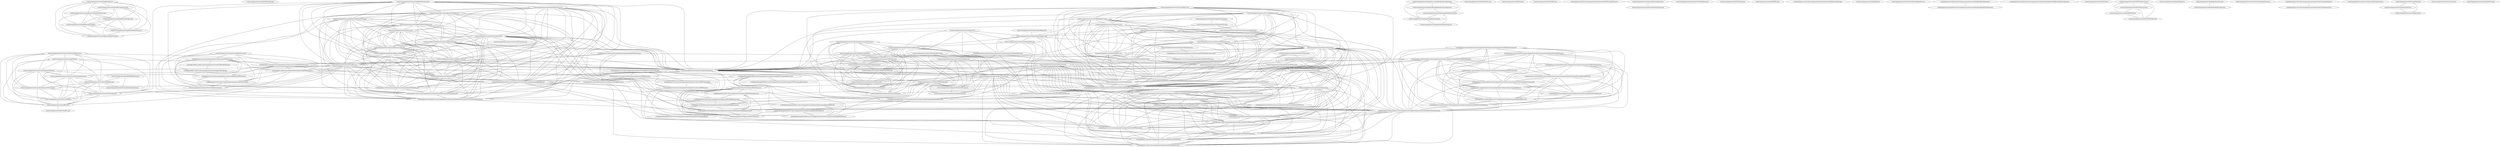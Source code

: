 strict graph G {
  1 [ label="src/java/org/apache/nutch/mapReduce/JobClient.java" owner="6f099ef6-52aa-4852-8e22-279f077e0f84" creator="6f099ef6-52aa-4852-8e22-279f077e0f84" dev1="6f099ef6-52aa-4852-8e22-279f077e0f84;2" package="org.apache.nutch.mapReduce" ];
  2 [ label="src/java/org/apache/nutch/mapReduce/demo/Grep.java" owner="6f099ef6-52aa-4852-8e22-279f077e0f84" creator="6f099ef6-52aa-4852-8e22-279f077e0f84" dev1="6f099ef6-52aa-4852-8e22-279f077e0f84;2" package="org.apache.nutch.mapReduce" ];
  3 [ label="src/java/org/apache/nutch/ndfs/NDFSClient.java" owner="6f099ef6-52aa-4852-8e22-279f077e0f84" creator="6f099ef6-52aa-4852-8e22-279f077e0f84" dev1="6f099ef6-52aa-4852-8e22-279f077e0f84;1" package="org.apache.nutch.ndfs" ];
  4 [ label="src/java/org/apache/nutch/io/LongWritable.java" owner="6f099ef6-52aa-4852-8e22-279f077e0f84" creator="6f099ef6-52aa-4852-8e22-279f077e0f84" dev1="6f099ef6-52aa-4852-8e22-279f077e0f84;1" package="org.apache.nutch.io" ];
  5 [ label="src/java/org/apache/nutch/io/WritableComparator.java" owner="6f099ef6-52aa-4852-8e22-279f077e0f84" creator="6f099ef6-52aa-4852-8e22-279f077e0f84" dev1="6f099ef6-52aa-4852-8e22-279f077e0f84;1" package="org.apache.nutch.io" ];
  6 [ label="src/java/org/apache/nutch/mapReduce/CombiningCollector.java" owner="6f099ef6-52aa-4852-8e22-279f077e0f84" creator="6f099ef6-52aa-4852-8e22-279f077e0f84" dev1="6f099ef6-52aa-4852-8e22-279f077e0f84;1" package="org.apache.nutch.mapReduce" ];
  7 [ label="src/java/org/apache/nutch/mapReduce/JobConf.java" owner="6f099ef6-52aa-4852-8e22-279f077e0f84" creator="6f099ef6-52aa-4852-8e22-279f077e0f84" dev1="6f099ef6-52aa-4852-8e22-279f077e0f84;1" package="org.apache.nutch.mapReduce" ];
  8 [ label="src/java/org/apache/nutch/mapReduce/ReduceTask.java" owner="6f099ef6-52aa-4852-8e22-279f077e0f84" creator="6f099ef6-52aa-4852-8e22-279f077e0f84" dev1="6f099ef6-52aa-4852-8e22-279f077e0f84;1" package="org.apache.nutch.mapReduce" ];
  9 [ label="src/java/org/apache/nutch/tools/UpdateDatabaseTool.java" owner="6f099ef6-52aa-4852-8e22-279f077e0f84" creator="6f099ef6-52aa-4852-8e22-279f077e0f84" dev1="6f099ef6-52aa-4852-8e22-279f077e0f84;1" package="org.apache.nutch.tools" dev2="130fc4af-3867-4d35-a017-26115acb3d9b;1" ];
  10 [ label="src/java/org/apache/nutch/analysis/NutchDocumentAnalyzer.java" owner="6f099ef6-52aa-4852-8e22-279f077e0f84" creator="6f099ef6-52aa-4852-8e22-279f077e0f84" dev1="6f099ef6-52aa-4852-8e22-279f077e0f84;1" package="org.apache.nutch.analysis" dev2="2225b972-9f1e-4fb8-9840-0312b6a1eab6;1" ];
  11 [ label="src/plugin/index-basic/src/java/org/apache/nutch/indexer/basic/BasicIndexingFilter.java" owner="8f206c99-a381-4a9b-a787-ea457481782c" creator="6f099ef6-52aa-4852-8e22-279f077e0f84" dev1="6f099ef6-52aa-4852-8e22-279f077e0f84;1" package="org.apache.nutch.indexer" dev2="8f206c99-a381-4a9b-a787-ea457481782c;2" ];
  12 [ label="src/plugin/query-basic/src/java/org/apache/nutch/searcher/basic/BasicQueryFilter.java" owner="6f099ef6-52aa-4852-8e22-279f077e0f84" creator="6f099ef6-52aa-4852-8e22-279f077e0f84" dev1="6f099ef6-52aa-4852-8e22-279f077e0f84;2" package="org.apache.nutch.searcher" ];
  13 [ label="src/java/org/apache/nutch/plugin/PluginManifestParser.java" owner="6f099ef6-52aa-4852-8e22-279f077e0f84" dev3="130fc4af-3867-4d35-a017-26115acb3d9b;1" creator="6f099ef6-52aa-4852-8e22-279f077e0f84" dev1="6f099ef6-52aa-4852-8e22-279f077e0f84;3" package="org.apache.nutch.plugin" dev2="2225b972-9f1e-4fb8-9840-0312b6a1eab6;2" ];
  14 [ label="src/java/org/apache/nutch/servlet/Cached.java" owner="6f099ef6-52aa-4852-8e22-279f077e0f84" creator="1ce6e563-c2ee-4744-8b06-22fbe54e9951" dev1="6f099ef6-52aa-4852-8e22-279f077e0f84;1" package="org.apache.nutch.servlet" dev2="1ce6e563-c2ee-4744-8b06-22fbe54e9951;1" ];
  15 [ label="src/java/org/apache/nutch/io/WritableUtils.java" owner="8f206c99-a381-4a9b-a787-ea457481782c" creator="1ce6e563-c2ee-4744-8b06-22fbe54e9951" dev1="1ce6e563-c2ee-4744-8b06-22fbe54e9951;1" package="org.apache.nutch.io" dev2="8f206c99-a381-4a9b-a787-ea457481782c;2" ];
  16 [ label="src/java/org/apache/nutch/db/Link.java" owner="2a68df6c-d6a2-4b4b-8c4f-103c8c252915" creator="2a68df6c-d6a2-4b4b-8c4f-103c8c252915" dev1="2a68df6c-d6a2-4b4b-8c4f-103c8c252915;1" package="org.apache.nutch.db" ];
  17 [ label="src/java/org/apache/nutch/ipc/Client.java" owner="2a68df6c-d6a2-4b4b-8c4f-103c8c252915" creator="2a68df6c-d6a2-4b4b-8c4f-103c8c252915" dev1="2a68df6c-d6a2-4b4b-8c4f-103c8c252915;1" package="org.apache.nutch.ipc" ];
  18 [ label="src/plugin/parse-html/src/java/org/apache/nutch/parse/html/HtmlParser.java" owner="6f099ef6-52aa-4852-8e22-279f077e0f84" creator="6f099ef6-52aa-4852-8e22-279f077e0f84" dev1="6f099ef6-52aa-4852-8e22-279f077e0f84;3" package="org.apache.nutch.parse" dev2="2225b972-9f1e-4fb8-9840-0312b6a1eab6;1" ];
  19 [ label="src/plugin/parse-html/src/java/org/apache/nutch/parse/html/DOMContentUtils.java" owner="8f206c99-a381-4a9b-a787-ea457481782c" creator="6f099ef6-52aa-4852-8e22-279f077e0f84" dev1="6f099ef6-52aa-4852-8e22-279f077e0f84;1" package="org.apache.nutch.parse" dev2="8f206c99-a381-4a9b-a787-ea457481782c;2" ];
  20 [ label="src/java/org/apache/nutch/searcher/DistributedSearch.java" owner="6f099ef6-52aa-4852-8e22-279f077e0f84" dev3="8f206c99-a381-4a9b-a787-ea457481782c;1" creator="2a68df6c-d6a2-4b4b-8c4f-103c8c252915" dev1="6f099ef6-52aa-4852-8e22-279f077e0f84;2" package="org.apache.nutch.searcher" dev2="2a68df6c-d6a2-4b4b-8c4f-103c8c252915;1" ];
  21 [ label="src/java/org/apache/nutch/analysis/NutchAnalysis.java" owner="6f099ef6-52aa-4852-8e22-279f077e0f84" creator="2a68df6c-d6a2-4b4b-8c4f-103c8c252915" dev1="6f099ef6-52aa-4852-8e22-279f077e0f84;2" package="org.apache.nutch.analysis" dev2="2a68df6c-d6a2-4b4b-8c4f-103c8c252915;1" ];
  22 [ label="src/test/org/apache/nutch/analysis/TestQueryParser.java" owner="6f099ef6-52aa-4852-8e22-279f077e0f84" creator="2a68df6c-d6a2-4b4b-8c4f-103c8c252915" dev1="6f099ef6-52aa-4852-8e22-279f077e0f84;1" package="org.apache.nutch.analysis" dev2="2a68df6c-d6a2-4b4b-8c4f-103c8c252915;1" ];
  23 [ label="src/java/org/apache/nutch/searcher/OpenSearchServlet.java" owner="6f099ef6-52aa-4852-8e22-279f077e0f84" creator="6f099ef6-52aa-4852-8e22-279f077e0f84" dev1="6f099ef6-52aa-4852-8e22-279f077e0f84;6" package="org.apache.nutch.searcher" dev2="8f206c99-a381-4a9b-a787-ea457481782c;1" ];
  24 [ label="src/java/org/apache/nutch/searcher/NutchBean.java" owner="6f099ef6-52aa-4852-8e22-279f077e0f84" dev3="f92f5ff8-ea37-4bb4-9eed-64985d7ceb87;2" creator="6f099ef6-52aa-4852-8e22-279f077e0f84" dev1="6f099ef6-52aa-4852-8e22-279f077e0f84;4" package="org.apache.nutch.searcher" dev2="130fc4af-3867-4d35-a017-26115acb3d9b;1" ];
  25 [ label="src/java/org/apache/nutch/plugin/PluginRepository.java" owner="6f099ef6-52aa-4852-8e22-279f077e0f84" dev3="130fc4af-3867-4d35-a017-26115acb3d9b;1" creator="6f099ef6-52aa-4852-8e22-279f077e0f84" dev1="6f099ef6-52aa-4852-8e22-279f077e0f84;2" package="org.apache.nutch.plugin" dev2="2225b972-9f1e-4fb8-9840-0312b6a1eab6;2" ];
  26 [ label="src/test/org/apache/nutch/plugin/TestPluginSystem.java" owner="6f099ef6-52aa-4852-8e22-279f077e0f84" creator="6f099ef6-52aa-4852-8e22-279f077e0f84" dev1="6f099ef6-52aa-4852-8e22-279f077e0f84;1" package="org.apache.nutch.plugin" dev2="130fc4af-3867-4d35-a017-26115acb3d9b;1" ];
  27 [ label="src/plugin/parse-ext/src/test/org/apache/nutch/parse/ext/TestExtParser.java" owner="2225b972-9f1e-4fb8-9840-0312b6a1eab6" creator="1ce6e563-c2ee-4744-8b06-22fbe54e9951" dev1="2225b972-9f1e-4fb8-9840-0312b6a1eab6;2" package="org.apache.nutch.parse" dev2="1ce6e563-c2ee-4744-8b06-22fbe54e9951;1" ];
  28 [ label="src/test/org/apache/nutch/util/mime/TestMimeTypes.java" owner="1ce6e563-c2ee-4744-8b06-22fbe54e9951" creator="1ce6e563-c2ee-4744-8b06-22fbe54e9951" dev1="1ce6e563-c2ee-4744-8b06-22fbe54e9951;1" package="org.apache.nutch.util" ];
  29 [ label="src/java/org/apache/nutch/fs/TestClient.java" owner="6f099ef6-52aa-4852-8e22-279f077e0f84" creator="6f099ef6-52aa-4852-8e22-279f077e0f84" dev1="6f099ef6-52aa-4852-8e22-279f077e0f84;1" package="org.apache.nutch.fs" ];
  30 [ label="src/java/org/apache/nutch/ndfs/NDFS.java" owner="6f099ef6-52aa-4852-8e22-279f077e0f84" creator="6f099ef6-52aa-4852-8e22-279f077e0f84" dev1="6f099ef6-52aa-4852-8e22-279f077e0f84;1" package="org.apache.nutch.ndfs" ];
  31 [ label="src/java/org/apache/nutch/ipc/RPC.java" owner="6f099ef6-52aa-4852-8e22-279f077e0f84" creator="6f099ef6-52aa-4852-8e22-279f077e0f84" dev1="6f099ef6-52aa-4852-8e22-279f077e0f84;6" package="org.apache.nutch.ipc" ];
  32 [ label="src/test/org/apache/nutch/ipc/TestRPC.java" owner="6f099ef6-52aa-4852-8e22-279f077e0f84" creator="6f099ef6-52aa-4852-8e22-279f077e0f84" dev1="6f099ef6-52aa-4852-8e22-279f077e0f84;2" package="org.apache.nutch.ipc" ];
  33 [ label="src/java/org/apache/nutch/searcher/Hit.java" owner="6f099ef6-52aa-4852-8e22-279f077e0f84" creator="6f099ef6-52aa-4852-8e22-279f077e0f84" dev1="6f099ef6-52aa-4852-8e22-279f077e0f84;1" package="org.apache.nutch.searcher" ];
  34 [ label="src/java/org/apache/nutch/searcher/Hits.java" owner="2225b972-9f1e-4fb8-9840-0312b6a1eab6" creator="6f099ef6-52aa-4852-8e22-279f077e0f84" dev1="6f099ef6-52aa-4852-8e22-279f077e0f84;1" package="org.apache.nutch.searcher" dev2="2225b972-9f1e-4fb8-9840-0312b6a1eab6;2" ];
  35 [ label="src/java/org/apache/nutch/searcher/IndexSearcher.java" owner="6f099ef6-52aa-4852-8e22-279f077e0f84" creator="6f099ef6-52aa-4852-8e22-279f077e0f84" dev1="6f099ef6-52aa-4852-8e22-279f077e0f84;1" package="org.apache.nutch.searcher" ];
  36 [ label="src/java/org/apache/nutch/searcher/LuceneQueryOptimizer.java" owner="6f099ef6-52aa-4852-8e22-279f077e0f84" creator="6f099ef6-52aa-4852-8e22-279f077e0f84" dev1="6f099ef6-52aa-4852-8e22-279f077e0f84;2" package="org.apache.nutch.searcher" ];
  37 [ label="src/java/org/apache/nutch/searcher/Searcher.java" owner="6f099ef6-52aa-4852-8e22-279f077e0f84" creator="6f099ef6-52aa-4852-8e22-279f077e0f84" dev1="6f099ef6-52aa-4852-8e22-279f077e0f84;1" package="org.apache.nutch.searcher" ];
  38 [ label="src/plugin/index-more/src/java/org/apache/nutch/indexer/more/MoreIndexingFilter.java" owner="8f206c99-a381-4a9b-a787-ea457481782c" dev3="8f206c99-a381-4a9b-a787-ea457481782c;2" creator="6f099ef6-52aa-4852-8e22-279f077e0f84" dev1="6f099ef6-52aa-4852-8e22-279f077e0f84;1" package="org.apache.nutch.indexer" dev2="2225b972-9f1e-4fb8-9840-0312b6a1eab6;1" ];
  39 [ label="src/plugin/query-more/src/java/org/apache/nutch/searcher/more/DateQueryFilter.java" owner="6f099ef6-52aa-4852-8e22-279f077e0f84" creator="6f099ef6-52aa-4852-8e22-279f077e0f84" dev1="6f099ef6-52aa-4852-8e22-279f077e0f84;1" package="org.apache.nutch.searcher" ];
  40 [ label="src/java/org/apache/nutch/util/mime/MimeType.java" owner="2225b972-9f1e-4fb8-9840-0312b6a1eab6" creator="6f099ef6-52aa-4852-8e22-279f077e0f84" dev1="6f099ef6-52aa-4852-8e22-279f077e0f84;1" package="org.apache.nutch.util" dev2="2225b972-9f1e-4fb8-9840-0312b6a1eab6;2" ];
  41 [ label="src/test/org/apache/nutch/util/mime/TestMimeType.java" owner="6f099ef6-52aa-4852-8e22-279f077e0f84" creator="6f099ef6-52aa-4852-8e22-279f077e0f84" dev1="6f099ef6-52aa-4852-8e22-279f077e0f84;1" package="org.apache.nutch.util" dev2="2225b972-9f1e-4fb8-9840-0312b6a1eab6;1" ];
  42 [ label="src/java/org/apache/nutch/io/MapFile.java" owner="6f099ef6-52aa-4852-8e22-279f077e0f84" creator="6f099ef6-52aa-4852-8e22-279f077e0f84" dev1="6f099ef6-52aa-4852-8e22-279f077e0f84;1" package="org.apache.nutch.io" ];
  43 [ label="src/java/org/apache/nutch/indexer/IndexMerger.java" owner="6f099ef6-52aa-4852-8e22-279f077e0f84" creator="6f099ef6-52aa-4852-8e22-279f077e0f84" dev1="6f099ef6-52aa-4852-8e22-279f077e0f84;1" package="org.apache.nutch.indexer" ];
  44 [ label="src/java/org/apache/nutch/indexer/IndexSegment.java" owner="2225b972-9f1e-4fb8-9840-0312b6a1eab6" dev3="8f206c99-a381-4a9b-a787-ea457481782c;2" creator="6f099ef6-52aa-4852-8e22-279f077e0f84" dev1="6f099ef6-52aa-4852-8e22-279f077e0f84;1" package="org.apache.nutch.indexer" dev2="2225b972-9f1e-4fb8-9840-0312b6a1eab6;2" ];
  45 [ label="src/java/org/apache/nutch/searcher/FetchedSegments.java" owner="6f099ef6-52aa-4852-8e22-279f077e0f84" creator="6f099ef6-52aa-4852-8e22-279f077e0f84" dev1="6f099ef6-52aa-4852-8e22-279f077e0f84;1" package="org.apache.nutch.searcher" ];
  46 [ label="src/java/org/apache/nutch/tools/SegmentMergeTool.java" owner="8f206c99-a381-4a9b-a787-ea457481782c" creator="8f206c99-a381-4a9b-a787-ea457481782c" dev1="8f206c99-a381-4a9b-a787-ea457481782c;2" package="org.apache.nutch.tools" ];
  47 [ label="src/plugin/urlfilter-prefix/src/java/org/apache/nutch/net/PrefixURLFilter.java" owner="130fc4af-3867-4d35-a017-26115acb3d9b" creator="6f099ef6-52aa-4852-8e22-279f077e0f84" dev1="6f099ef6-52aa-4852-8e22-279f077e0f84;1" package="org.apache.nutch.net" dev2="130fc4af-3867-4d35-a017-26115acb3d9b;2" ];
  48 [ label="src/java/org/apache/nutch/fetcher/Fetcher.java" owner="8f206c99-a381-4a9b-a787-ea457481782c" dev3="8f206c99-a381-4a9b-a787-ea457481782c;4" creator="6f099ef6-52aa-4852-8e22-279f077e0f84" dev1="6f099ef6-52aa-4852-8e22-279f077e0f84;1" package="org.apache.nutch.fetcher" dev2="2225b972-9f1e-4fb8-9840-0312b6a1eab6;1" ];
  49 [ label="src/plugin/protocol-httpclient/src/java/org/apache/nutch/protocol/httpclient/Http.java" owner="8f206c99-a381-4a9b-a787-ea457481782c" creator="8f206c99-a381-4a9b-a787-ea457481782c" dev1="6f099ef6-52aa-4852-8e22-279f077e0f84;1" package="org.apache.nutch.protocol" dev2="8f206c99-a381-4a9b-a787-ea457481782c;4" ];
  50 [ label="src/java/org/apache/nutch/fetcher/FetcherOutput.java" owner="8f206c99-a381-4a9b-a787-ea457481782c" creator="8f206c99-a381-4a9b-a787-ea457481782c" dev1="8f206c99-a381-4a9b-a787-ea457481782c;1" package="org.apache.nutch.fetcher" ];
  51 [ label="src/java/org/apache/nutch/parse/ParseStatus.java" owner="8f206c99-a381-4a9b-a787-ea457481782c" creator="8f206c99-a381-4a9b-a787-ea457481782c" dev1="8f206c99-a381-4a9b-a787-ea457481782c;2" package="org.apache.nutch.parse" ];
  52 [ label="src/java/org/apache/nutch/protocol/ProtocolStatus.java" owner="8f206c99-a381-4a9b-a787-ea457481782c" creator="8f206c99-a381-4a9b-a787-ea457481782c" dev1="8f206c99-a381-4a9b-a787-ea457481782c;2" package="org.apache.nutch.protocol" ];
  53 [ label="src/plugin/parse-html/src/java/org/apache/nutch/parse/html/HTMLMetaProcessor.java" owner="8f206c99-a381-4a9b-a787-ea457481782c" creator="8f206c99-a381-4a9b-a787-ea457481782c" dev1="8f206c99-a381-4a9b-a787-ea457481782c;2" package="org.apache.nutch.parse" ];
  54 [ label="src/plugin/parse-js/src/java/org/apache/nutch/parse/js/JSParseFilter.java" owner="8f206c99-a381-4a9b-a787-ea457481782c" creator="8f206c99-a381-4a9b-a787-ea457481782c" dev1="8f206c99-a381-4a9b-a787-ea457481782c;2" package="org.apache.nutch.parse" ];
  55 [ label="src/plugin/protocol-httpclient/src/java/org/apache/nutch/protocol/httpclient/RobotRulesParser.java" owner="6f099ef6-52aa-4852-8e22-279f077e0f84" creator="6f099ef6-52aa-4852-8e22-279f077e0f84" dev1="6f099ef6-52aa-4852-8e22-279f077e0f84;1" package="org.apache.nutch.protocol" dev2="8f206c99-a381-4a9b-a787-ea457481782c;1" ];
  56 [ label="src/plugin/protocol-httpclient/src/java/org/apache/nutch/protocol/httpclient/HttpBasicAuthentication.java" owner="8f206c99-a381-4a9b-a787-ea457481782c" creator="8f206c99-a381-4a9b-a787-ea457481782c" dev1="8f206c99-a381-4a9b-a787-ea457481782c;1" package="org.apache.nutch.protocol" ];
  57 [ label="src/java/org/apache/nutch/segment/SegmentReader.java" owner="2225b972-9f1e-4fb8-9840-0312b6a1eab6" creator="8f206c99-a381-4a9b-a787-ea457481782c" dev1="2225b972-9f1e-4fb8-9840-0312b6a1eab6;2" package="org.apache.nutch.segment" dev2="8f206c99-a381-4a9b-a787-ea457481782c;2" ];
  58 [ label="src/java/org/apache/nutch/tools/ParseSegment.java" owner="2225b972-9f1e-4fb8-9840-0312b6a1eab6" dev3="8f206c99-a381-4a9b-a787-ea457481782c;1" creator="8f206c99-a381-4a9b-a787-ea457481782c" dev1="2225b972-9f1e-4fb8-9840-0312b6a1eab6;1" package="org.apache.nutch.tools" dev2="1ce6e563-c2ee-4744-8b06-22fbe54e9951;1" ];
  59 [ label="src/plugin/protocol-httpclient/src/java/org/apache/nutch/protocol/httpclient/HttpResponse.java" owner="8f206c99-a381-4a9b-a787-ea457481782c" creator="8f206c99-a381-4a9b-a787-ea457481782c" dev1="2225b972-9f1e-4fb8-9840-0312b6a1eab6;1" package="org.apache.nutch.protocol" dev2="8f206c99-a381-4a9b-a787-ea457481782c;2" ];
  60 [ label="src/plugin/languageidentifier/src/java/org/apache/nutch/analysis/lang/LanguageIdentifier.java" owner="2225b972-9f1e-4fb8-9840-0312b6a1eab6" dev3="8f206c99-a381-4a9b-a787-ea457481782c;1" creator="8f206c99-a381-4a9b-a787-ea457481782c" dev1="2225b972-9f1e-4fb8-9840-0312b6a1eab6;3" package="org.apache.nutch.analysis" dev2="f92f5ff8-ea37-4bb4-9eed-64985d7ceb87;1" ];
  61 [ label="src/plugin/languageidentifier/src/java/org/apache/nutch/analysis/lang/NGramProfile.java" owner="2225b972-9f1e-4fb8-9840-0312b6a1eab6" creator="8f206c99-a381-4a9b-a787-ea457481782c" dev1="2225b972-9f1e-4fb8-9840-0312b6a1eab6;1" package="org.apache.nutch.analysis" dev2="8f206c99-a381-4a9b-a787-ea457481782c;1" ];
  62 [ label="src/plugin/languageidentifier/src/test/org/apache/nutch/analysis/lang/TestNGramProfile.java" owner="8f206c99-a381-4a9b-a787-ea457481782c" creator="8f206c99-a381-4a9b-a787-ea457481782c" dev1="8f206c99-a381-4a9b-a787-ea457481782c;1" package="org.apache.nutch.analysis" ];
  63 [ label="src/plugin/protocol-http/src/java/org/apache/nutch/protocol/http/RobotRulesParser.java" owner="8f206c99-a381-4a9b-a787-ea457481782c" creator="8f206c99-a381-4a9b-a787-ea457481782c" dev1="8f206c99-a381-4a9b-a787-ea457481782c;1" package="org.apache.nutch.protocol" ];
  64 [ label="src/plugin/languageidentifier/src/java/org/apache/nutch/analysis/lang/LanguageIndexingFilter.java" owner="8f206c99-a381-4a9b-a787-ea457481782c" creator="8f206c99-a381-4a9b-a787-ea457481782c" dev1="2225b972-9f1e-4fb8-9840-0312b6a1eab6;1" package="org.apache.nutch.analysis" dev2="8f206c99-a381-4a9b-a787-ea457481782c;2" ];
  65 [ label="src/java/org/apache/nutch/fs/FileUtil.java" owner="8f206c99-a381-4a9b-a787-ea457481782c" creator="8f206c99-a381-4a9b-a787-ea457481782c" dev1="8f206c99-a381-4a9b-a787-ea457481782c;1" package="org.apache.nutch.fs" ];
  66 [ label="src/java/org/apache/nutch/fs/NDFSFileSystem.java" owner="8f206c99-a381-4a9b-a787-ea457481782c" creator="8f206c99-a381-4a9b-a787-ea457481782c" dev1="8f206c99-a381-4a9b-a787-ea457481782c;1" package="org.apache.nutch.fs" ];
  67 [ label="src/java/org/apache/nutch/ndfs/FSDirectory.java" owner="8f206c99-a381-4a9b-a787-ea457481782c" creator="8f206c99-a381-4a9b-a787-ea457481782c" dev1="8f206c99-a381-4a9b-a787-ea457481782c;1" package="org.apache.nutch.ndfs" ];
  68 [ label="src/java/org/apache/nutch/ndfs/NDFSFile.java" owner="8f206c99-a381-4a9b-a787-ea457481782c" creator="8f206c99-a381-4a9b-a787-ea457481782c" dev1="8f206c99-a381-4a9b-a787-ea457481782c;1" package="org.apache.nutch.ndfs" ];
  69 [ label="src/java/org/apache/nutch/ndfs/NDFSFileInfo.java" owner="8f206c99-a381-4a9b-a787-ea457481782c" creator="8f206c99-a381-4a9b-a787-ea457481782c" dev1="8f206c99-a381-4a9b-a787-ea457481782c;1" package="org.apache.nutch.ndfs" ];
  70 [ label="src/plugin/protocol-httpclient/src/java/org/apache/nutch/protocol/httpclient/DummySSLProtocolSocketFactory.java" owner="2225b972-9f1e-4fb8-9840-0312b6a1eab6" creator="8f206c99-a381-4a9b-a787-ea457481782c" dev1="2225b972-9f1e-4fb8-9840-0312b6a1eab6;2" package="org.apache.nutch.protocol" dev2="8f206c99-a381-4a9b-a787-ea457481782c;1" ];
  71 [ label="src/java/org/apache/nutch/clustering/OnlineClustererFactory.java" owner="130fc4af-3867-4d35-a017-26115acb3d9b" creator="130fc4af-3867-4d35-a017-26115acb3d9b" dev1="130fc4af-3867-4d35-a017-26115acb3d9b;1" package="org.apache.nutch.clustering" ];
  72 [ label="src/java/org/apache/nutch/indexer/IndexingFilters.java" owner="130fc4af-3867-4d35-a017-26115acb3d9b" creator="130fc4af-3867-4d35-a017-26115acb3d9b" dev1="130fc4af-3867-4d35-a017-26115acb3d9b;1" package="org.apache.nutch.indexer" dev2="8f206c99-a381-4a9b-a787-ea457481782c;1" ];
  73 [ label="src/java/org/apache/nutch/net/URLFilterChecker.java" owner="130fc4af-3867-4d35-a017-26115acb3d9b" creator="130fc4af-3867-4d35-a017-26115acb3d9b" dev1="130fc4af-3867-4d35-a017-26115acb3d9b;1" package="org.apache.nutch.net" ];
  74 [ label="src/java/org/apache/nutch/net/URLFilters.java" owner="130fc4af-3867-4d35-a017-26115acb3d9b" creator="130fc4af-3867-4d35-a017-26115acb3d9b" dev1="130fc4af-3867-4d35-a017-26115acb3d9b;1" package="org.apache.nutch.net" ];
  75 [ label="src/java/org/apache/nutch/ontology/OntologyFactory.java" owner="130fc4af-3867-4d35-a017-26115acb3d9b" creator="130fc4af-3867-4d35-a017-26115acb3d9b" dev1="130fc4af-3867-4d35-a017-26115acb3d9b;1" package="org.apache.nutch.ontology" ];
  76 [ label="src/java/org/apache/nutch/parse/HtmlParseFilters.java" owner="130fc4af-3867-4d35-a017-26115acb3d9b" creator="130fc4af-3867-4d35-a017-26115acb3d9b" dev1="130fc4af-3867-4d35-a017-26115acb3d9b;1" package="org.apache.nutch.parse" ];
  77 [ label="src/java/org/apache/nutch/parse/ParserFactory.java" owner="2225b972-9f1e-4fb8-9840-0312b6a1eab6" creator="130fc4af-3867-4d35-a017-26115acb3d9b" dev1="2225b972-9f1e-4fb8-9840-0312b6a1eab6;4" package="org.apache.nutch.parse" dev2="130fc4af-3867-4d35-a017-26115acb3d9b;1" ];
  78 [ label="src/java/org/apache/nutch/plugin/ExtensionPoint.java" owner="130fc4af-3867-4d35-a017-26115acb3d9b" creator="130fc4af-3867-4d35-a017-26115acb3d9b" dev1="130fc4af-3867-4d35-a017-26115acb3d9b;2" package="org.apache.nutch.plugin" ];
  79 [ label="src/java/org/apache/nutch/protocol/ProtocolFactory.java" owner="130fc4af-3867-4d35-a017-26115acb3d9b" creator="130fc4af-3867-4d35-a017-26115acb3d9b" dev1="130fc4af-3867-4d35-a017-26115acb3d9b;1" package="org.apache.nutch.protocol" dev2="8f206c99-a381-4a9b-a787-ea457481782c;1" ];
  80 [ label="src/java/org/apache/nutch/searcher/QueryFilters.java" owner="130fc4af-3867-4d35-a017-26115acb3d9b" creator="130fc4af-3867-4d35-a017-26115acb3d9b" dev1="130fc4af-3867-4d35-a017-26115acb3d9b;1" package="org.apache.nutch.searcher" ];
  81 [ label="src/plugin/parse-ext/src/java/org/apache/nutch/parse/ext/ExtParser.java" owner="130fc4af-3867-4d35-a017-26115acb3d9b" creator="130fc4af-3867-4d35-a017-26115acb3d9b" dev1="2225b972-9f1e-4fb8-9840-0312b6a1eab6;1" package="org.apache.nutch.parse" dev2="130fc4af-3867-4d35-a017-26115acb3d9b;2" ];
  82 [ label="src/plugin/urlfilter-regex/src/java/org/apache/nutch/net/RegexURLFilter.java" owner="130fc4af-3867-4d35-a017-26115acb3d9b" creator="130fc4af-3867-4d35-a017-26115acb3d9b" dev1="130fc4af-3867-4d35-a017-26115acb3d9b;2" package="org.apache.nutch.net" ];
  83 [ label="src/java/org/apache/nutch/plugin/Plugin.java" owner="130fc4af-3867-4d35-a017-26115acb3d9b" creator="130fc4af-3867-4d35-a017-26115acb3d9b" dev1="130fc4af-3867-4d35-a017-26115acb3d9b;1" package="org.apache.nutch.plugin" ];
  84 [ label="src/java/org/apache/nutch/plugin/Extension.java" owner="130fc4af-3867-4d35-a017-26115acb3d9b" creator="130fc4af-3867-4d35-a017-26115acb3d9b" dev1="130fc4af-3867-4d35-a017-26115acb3d9b;1" package="org.apache.nutch.plugin" ];
  85 [ label="src/java/org/apache/nutch/plugin/PluginDescriptor.java" owner="130fc4af-3867-4d35-a017-26115acb3d9b" creator="130fc4af-3867-4d35-a017-26115acb3d9b" dev1="130fc4af-3867-4d35-a017-26115acb3d9b;1" package="org.apache.nutch.plugin" ];
  86 [ label="src/java/org/apache/nutch/tools/DistributedAnalysisTool.java" owner="f92f5ff8-ea37-4bb4-9eed-64985d7ceb87" creator="f92f5ff8-ea37-4bb4-9eed-64985d7ceb87" dev1="f92f5ff8-ea37-4bb4-9eed-64985d7ceb87;1" package="org.apache.nutch.tools" ];
  87 [ label="src/plugin/parse-rss/src/java/org/apache/nutch/parse/rss/FeedParserListenerImpl.java" owner="8f206c99-a381-4a9b-a787-ea457481782c" creator="8f206c99-a381-4a9b-a787-ea457481782c" dev1="8f206c99-a381-4a9b-a787-ea457481782c;1" package="org.apache.nutch.parse" ];
  88 [ label="src/plugin/parse-rss/src/java/org/apache/nutch/parse/rss/RSSParser.java" owner="f92f5ff8-ea37-4bb4-9eed-64985d7ceb87" dev3="8f206c99-a381-4a9b-a787-ea457481782c;1" creator="8f206c99-a381-4a9b-a787-ea457481782c" dev1="2225b972-9f1e-4fb8-9840-0312b6a1eab6;1" package="org.apache.nutch.parse" dev2="f92f5ff8-ea37-4bb4-9eed-64985d7ceb87;2" ];
  89 [ label="src/plugin/parse-rss/src/java/org/apache/nutch/parse/rss/structs/RSSChannel.java" owner="8f206c99-a381-4a9b-a787-ea457481782c" creator="8f206c99-a381-4a9b-a787-ea457481782c" dev1="8f206c99-a381-4a9b-a787-ea457481782c;1" package="org.apache.nutch.parse" ];
  90 [ label="src/plugin/parse-rss/src/java/org/apache/nutch/parse/rss/structs/RSSItem.java" owner="8f206c99-a381-4a9b-a787-ea457481782c" creator="8f206c99-a381-4a9b-a787-ea457481782c" dev1="8f206c99-a381-4a9b-a787-ea457481782c;1" package="org.apache.nutch.parse" ];
  91 [ label="src/plugin/parse-rss/src/test/org/apache/nutch/parse/rss/TestRSSParser.java" owner="2225b972-9f1e-4fb8-9840-0312b6a1eab6" creator="8f206c99-a381-4a9b-a787-ea457481782c" dev1="2225b972-9f1e-4fb8-9840-0312b6a1eab6;2" package="org.apache.nutch.parse" dev2="8f206c99-a381-4a9b-a787-ea457481782c;1" ];
  92 [ label="src/plugin/languageidentifier/src/java/org/apache/nutch/analysis/lang/HTMLLanguageParser.java" owner="2225b972-9f1e-4fb8-9840-0312b6a1eab6" creator="2225b972-9f1e-4fb8-9840-0312b6a1eab6" dev1="2225b972-9f1e-4fb8-9840-0312b6a1eab6;2" package="org.apache.nutch.analysis" ];
  93 [ label="src/plugin/languageidentifier/src/test/org/apache/nutch/analysis/lang/TestHTMLLanguageParser.java" owner="2225b972-9f1e-4fb8-9840-0312b6a1eab6" creator="2225b972-9f1e-4fb8-9840-0312b6a1eab6" dev1="2225b972-9f1e-4fb8-9840-0312b6a1eab6;1" package="org.apache.nutch.analysis" ];
  94 [ label="src/plugin/languageidentifier/src/test/org/apache/nutch/analysis/lang/TestLanguageIdentifier.java" owner="2225b972-9f1e-4fb8-9840-0312b6a1eab6" creator="2225b972-9f1e-4fb8-9840-0312b6a1eab6" dev1="2225b972-9f1e-4fb8-9840-0312b6a1eab6;3" package="org.apache.nutch.analysis" dev2="f92f5ff8-ea37-4bb4-9eed-64985d7ceb87;2" ];
  95 [ label="src/java/org/apache/nutch/parse/OutlinkExtractor.java" owner="2225b972-9f1e-4fb8-9840-0312b6a1eab6" creator="2225b972-9f1e-4fb8-9840-0312b6a1eab6" dev1="2225b972-9f1e-4fb8-9840-0312b6a1eab6;1" package="org.apache.nutch.parse" ];
  96 [ label="src/plugin/parse-msword/src/java/org/apache/nutch/parse/msword/MSWordParser.java" owner="2225b972-9f1e-4fb8-9840-0312b6a1eab6" creator="2225b972-9f1e-4fb8-9840-0312b6a1eab6" dev1="2225b972-9f1e-4fb8-9840-0312b6a1eab6;2" package="org.apache.nutch.parse" ];
  97 [ label="src/plugin/parse-pdf/src/java/org/apache/nutch/parse/pdf/PdfParser.java" owner="2225b972-9f1e-4fb8-9840-0312b6a1eab6" creator="2225b972-9f1e-4fb8-9840-0312b6a1eab6" dev1="2225b972-9f1e-4fb8-9840-0312b6a1eab6;2" package="org.apache.nutch.parse" ];
  98 [ label="src/plugin/parse-rtf/src/java/org/apache/nutch/parse/rtf/RTFParseFactory.java" owner="2225b972-9f1e-4fb8-9840-0312b6a1eab6" creator="2225b972-9f1e-4fb8-9840-0312b6a1eab6" dev1="2225b972-9f1e-4fb8-9840-0312b6a1eab6;1" package="org.apache.nutch.parse" ];
  99 [ label="src/plugin/parse-text/src/java/org/apache/nutch/parse/text/TextParser.java" owner="2225b972-9f1e-4fb8-9840-0312b6a1eab6" creator="2225b972-9f1e-4fb8-9840-0312b6a1eab6" dev1="2225b972-9f1e-4fb8-9840-0312b6a1eab6;1" package="org.apache.nutch.parse" ];
  100 [ label="src/test/org/apache/nutch/parse/TestOutlinkExtractor.java" owner="2225b972-9f1e-4fb8-9840-0312b6a1eab6" creator="2225b972-9f1e-4fb8-9840-0312b6a1eab6" dev1="2225b972-9f1e-4fb8-9840-0312b6a1eab6;1" package="org.apache.nutch.parse" ];
  101 [ label="src/plugin/languageidentifier/src/java/org/apache/nutch/analysis/lang/LanguageQueryFilter.java" owner="2225b972-9f1e-4fb8-9840-0312b6a1eab6" creator="2225b972-9f1e-4fb8-9840-0312b6a1eab6" dev1="2225b972-9f1e-4fb8-9840-0312b6a1eab6;1" package="org.apache.nutch.analysis" ];
  102 [ label="src/java/org/apache/nutch/clustering/OnlineClusterer.java" owner="2225b972-9f1e-4fb8-9840-0312b6a1eab6" creator="2225b972-9f1e-4fb8-9840-0312b6a1eab6" dev1="2225b972-9f1e-4fb8-9840-0312b6a1eab6;2" package="org.apache.nutch.clustering" ];
  103 [ label="src/java/org/apache/nutch/fs/NutchFileSystem.java" owner="2225b972-9f1e-4fb8-9840-0312b6a1eab6" creator="2225b972-9f1e-4fb8-9840-0312b6a1eab6" dev1="2225b972-9f1e-4fb8-9840-0312b6a1eab6;2" package="org.apache.nutch.fs" ];
  104 [ label="src/java/org/apache/nutch/mapReduce/FileSplit.java" owner="2225b972-9f1e-4fb8-9840-0312b6a1eab6" creator="2225b972-9f1e-4fb8-9840-0312b6a1eab6" dev1="2225b972-9f1e-4fb8-9840-0312b6a1eab6;2" package="org.apache.nutch.mapReduce" ];
  105 [ label="src/java/org/apache/nutch/mapReduce/MapOutputFile.java" owner="2225b972-9f1e-4fb8-9840-0312b6a1eab6" creator="2225b972-9f1e-4fb8-9840-0312b6a1eab6" dev1="2225b972-9f1e-4fb8-9840-0312b6a1eab6;2" package="UNKNOWN" ];
  106 [ label="src/java/org/apache/nutch/mapReduce/RecordReader.java" owner="2225b972-9f1e-4fb8-9840-0312b6a1eab6" creator="2225b972-9f1e-4fb8-9840-0312b6a1eab6" dev1="2225b972-9f1e-4fb8-9840-0312b6a1eab6;2" package="UNKNOWN" ];
  107 [ label="src/java/org/apache/nutch/parse/Parse.java" owner="2225b972-9f1e-4fb8-9840-0312b6a1eab6" creator="2225b972-9f1e-4fb8-9840-0312b6a1eab6" dev1="2225b972-9f1e-4fb8-9840-0312b6a1eab6;2" package="org.apache.nutch.parse" ];
  108 [ label="src/java/org/apache/nutch/protocol/Content.java" owner="2225b972-9f1e-4fb8-9840-0312b6a1eab6" creator="2225b972-9f1e-4fb8-9840-0312b6a1eab6" dev1="2225b972-9f1e-4fb8-9840-0312b6a1eab6;4" package="org.apache.nutch.protocol" ];
  109 [ label="src/java/org/apache/nutch/protocol/ProtocolException.java" owner="2225b972-9f1e-4fb8-9840-0312b6a1eab6" creator="2225b972-9f1e-4fb8-9840-0312b6a1eab6" dev1="2225b972-9f1e-4fb8-9840-0312b6a1eab6;2" package="org.apache.nutch.protocol" ];
  110 [ label="src/java/org/apache/nutch/protocol/ResourceGone.java" owner="2225b972-9f1e-4fb8-9840-0312b6a1eab6" creator="2225b972-9f1e-4fb8-9840-0312b6a1eab6" dev1="2225b972-9f1e-4fb8-9840-0312b6a1eab6;2" package="org.apache.nutch.protocol" ];
  111 [ label="src/java/org/apache/nutch/protocol/ResourceMoved.java" owner="2225b972-9f1e-4fb8-9840-0312b6a1eab6" creator="2225b972-9f1e-4fb8-9840-0312b6a1eab6" dev1="2225b972-9f1e-4fb8-9840-0312b6a1eab6;2" package="org.apache.nutch.protocol" ];
  112 [ label="src/java/org/apache/nutch/protocol/RetryLater.java" owner="2225b972-9f1e-4fb8-9840-0312b6a1eab6" creator="2225b972-9f1e-4fb8-9840-0312b6a1eab6" dev1="2225b972-9f1e-4fb8-9840-0312b6a1eab6;2" package="org.apache.nutch.protocol" ];
  113 [ label="src/java/org/apache/nutch/util/Daemon.java" owner="2225b972-9f1e-4fb8-9840-0312b6a1eab6" creator="2225b972-9f1e-4fb8-9840-0312b6a1eab6" dev1="2225b972-9f1e-4fb8-9840-0312b6a1eab6;2" package="org.apache.nutch.util" ];
  114 [ label="src/plugin/parse-html/src/java/org/apache/nutch/parse/html/DOMBuilder.java" owner="2225b972-9f1e-4fb8-9840-0312b6a1eab6" creator="2225b972-9f1e-4fb8-9840-0312b6a1eab6" dev1="2225b972-9f1e-4fb8-9840-0312b6a1eab6;2" package="org.apache.nutch.parse" ];
  115 [ label="src/plugin/parse-html/src/java/org/apache/nutch/parse/html/XMLCharacterRecognizer.java" owner="2225b972-9f1e-4fb8-9840-0312b6a1eab6" creator="2225b972-9f1e-4fb8-9840-0312b6a1eab6" dev1="2225b972-9f1e-4fb8-9840-0312b6a1eab6;2" package="org.apache.nutch.parse" ];
  116 [ label="src/java/org/apache/nutch/analysis/AnalyzerFactory.java" owner="2225b972-9f1e-4fb8-9840-0312b6a1eab6" creator="2225b972-9f1e-4fb8-9840-0312b6a1eab6" dev1="2225b972-9f1e-4fb8-9840-0312b6a1eab6;2" package="org.apache.nutch.analysis" ];
  117 [ label="src/java/org/apache/nutch/analysis/NutchAnalyzer.java" owner="2225b972-9f1e-4fb8-9840-0312b6a1eab6" creator="2225b972-9f1e-4fb8-9840-0312b6a1eab6" dev1="2225b972-9f1e-4fb8-9840-0312b6a1eab6;1" package="org.apache.nutch.analysis" ];
  118 [ label="src/plugin/parse-mspowerpoint/src/java/org/apache/nutch/parse/mspowerpoint/ContentReaderListener.java" owner="2225b972-9f1e-4fb8-9840-0312b6a1eab6" creator="2225b972-9f1e-4fb8-9840-0312b6a1eab6" dev1="2225b972-9f1e-4fb8-9840-0312b6a1eab6;2" package="org.apache.nutch.parse" ];
  119 [ label="src/plugin/parse-mspowerpoint/src/java/org/apache/nutch/parse/mspowerpoint/FilteredStringWriter.java" owner="2225b972-9f1e-4fb8-9840-0312b6a1eab6" creator="2225b972-9f1e-4fb8-9840-0312b6a1eab6" dev1="2225b972-9f1e-4fb8-9840-0312b6a1eab6;1" package="org.apache.nutch.parse" ];
  120 [ label="src/plugin/parse-mspowerpoint/src/java/org/apache/nutch/parse/mspowerpoint/MSPowerPointParser.java" owner="2225b972-9f1e-4fb8-9840-0312b6a1eab6" creator="2225b972-9f1e-4fb8-9840-0312b6a1eab6" dev1="2225b972-9f1e-4fb8-9840-0312b6a1eab6;3" package="org.apache.nutch.parse" ];
  121 [ label="src/plugin/parse-mspowerpoint/src/java/org/apache/nutch/parse/mspowerpoint/PPTConstants.java" owner="2225b972-9f1e-4fb8-9840-0312b6a1eab6" creator="2225b972-9f1e-4fb8-9840-0312b6a1eab6" dev1="2225b972-9f1e-4fb8-9840-0312b6a1eab6;2" package="org.apache.nutch.parse" ];
  122 [ label="src/plugin/parse-mspowerpoint/src/java/org/apache/nutch/parse/mspowerpoint/PPTExtractor.java" owner="2225b972-9f1e-4fb8-9840-0312b6a1eab6" creator="2225b972-9f1e-4fb8-9840-0312b6a1eab6" dev1="2225b972-9f1e-4fb8-9840-0312b6a1eab6;1" package="org.apache.nutch.parse" ];
  123 [ label="src/plugin/parse-mspowerpoint/src/java/org/apache/nutch/parse/mspowerpoint/PowerPointDocumentException.java" owner="2225b972-9f1e-4fb8-9840-0312b6a1eab6" creator="2225b972-9f1e-4fb8-9840-0312b6a1eab6" dev1="2225b972-9f1e-4fb8-9840-0312b6a1eab6;2" package="org.apache.nutch.parse" ];
  124 [ label="src/plugin/parse-mspowerpoint/src/java/org/apache/nutch/parse/mspowerpoint/PropertiesReaderListener.java" owner="2225b972-9f1e-4fb8-9840-0312b6a1eab6" creator="2225b972-9f1e-4fb8-9840-0312b6a1eab6" dev1="2225b972-9f1e-4fb8-9840-0312b6a1eab6;2" package="org.apache.nutch.parse" ];
  125 [ label="src/plugin/parse-mspowerpoint/src/java/org/apache/nutch/parse/mspowerpoint/Slide.java" owner="2225b972-9f1e-4fb8-9840-0312b6a1eab6" creator="2225b972-9f1e-4fb8-9840-0312b6a1eab6" dev1="2225b972-9f1e-4fb8-9840-0312b6a1eab6;1" package="org.apache.nutch.parse" ];
  126 [ label="src/plugin/parse-mspowerpoint/src/java/org/apache/nutch/parse/mspowerpoint/TextBox.java" owner="2225b972-9f1e-4fb8-9840-0312b6a1eab6" creator="2225b972-9f1e-4fb8-9840-0312b6a1eab6" dev1="2225b972-9f1e-4fb8-9840-0312b6a1eab6;1" package="org.apache.nutch.parse" ];
  127 [ label="src/plugin/parse-mspowerpoint/src/test/org/apache/nutch/parse/mspowerpoint/AllTests.java" owner="2225b972-9f1e-4fb8-9840-0312b6a1eab6" creator="2225b972-9f1e-4fb8-9840-0312b6a1eab6" dev1="2225b972-9f1e-4fb8-9840-0312b6a1eab6;1" package="org.apache.nutch.parse" ];
  128 [ label="src/plugin/parse-mspowerpoint/src/test/org/apache/nutch/parse/mspowerpoint/FileExtensionFilter.java" owner="2225b972-9f1e-4fb8-9840-0312b6a1eab6" creator="2225b972-9f1e-4fb8-9840-0312b6a1eab6" dev1="2225b972-9f1e-4fb8-9840-0312b6a1eab6;1" package="org.apache.nutch.parse" ];
  129 [ label="src/plugin/parse-mspowerpoint/src/test/org/apache/nutch/parse/mspowerpoint/TestMSPowerPointParser.java" owner="2225b972-9f1e-4fb8-9840-0312b6a1eab6" creator="2225b972-9f1e-4fb8-9840-0312b6a1eab6" dev1="2225b972-9f1e-4fb8-9840-0312b6a1eab6;3" package="org.apache.nutch.parse" ];
  130 [ label="src/plugin/parse-zip/src/java/org/apache/nutch/parse/zip/ZipParser.java" owner="2225b972-9f1e-4fb8-9840-0312b6a1eab6" creator="2225b972-9f1e-4fb8-9840-0312b6a1eab6" dev1="2225b972-9f1e-4fb8-9840-0312b6a1eab6;3" package="org.apache.nutch.parse" ];
  131 [ label="src/plugin/parse-zip/src/java/org/apache/nutch/parse/zip/ZipTextExtractor.java" owner="2225b972-9f1e-4fb8-9840-0312b6a1eab6" creator="2225b972-9f1e-4fb8-9840-0312b6a1eab6" dev1="2225b972-9f1e-4fb8-9840-0312b6a1eab6;4" package="org.apache.nutch.parse" ];
  132 [ label="src/plugin/parse-zip/src/test/org/apache/nutch/parse/zip/TestZipParser.java" owner="2225b972-9f1e-4fb8-9840-0312b6a1eab6" creator="2225b972-9f1e-4fb8-9840-0312b6a1eab6" dev1="2225b972-9f1e-4fb8-9840-0312b6a1eab6;4" package="org.apache.nutch.parse" ];
  133 [ label="src/java/org/apache/nutch/plugin/CircularDependencyException.java" owner="2225b972-9f1e-4fb8-9840-0312b6a1eab6" creator="2225b972-9f1e-4fb8-9840-0312b6a1eab6" dev1="2225b972-9f1e-4fb8-9840-0312b6a1eab6;1" package="org.apache.nutch.plugin" ];
  134 [ label="src/java/org/apache/nutch/plugin/MissingDependencyException.java" owner="2225b972-9f1e-4fb8-9840-0312b6a1eab6" creator="2225b972-9f1e-4fb8-9840-0312b6a1eab6" dev1="2225b972-9f1e-4fb8-9840-0312b6a1eab6;1" package="org.apache.nutch.plugin" ];
  135 [ label="src/plugin/analysis-de/src/java/org/apache/nutch/analysis/de/GermanAnalyzer.java" owner="2225b972-9f1e-4fb8-9840-0312b6a1eab6" creator="2225b972-9f1e-4fb8-9840-0312b6a1eab6" dev1="2225b972-9f1e-4fb8-9840-0312b6a1eab6;1" package="org.apache.nutch.analysis" ];
  136 [ label="src/plugin/analysis-fr/src/java/org/apache/nutch/analysis/fr/FrenchAnalyzer.java" owner="2225b972-9f1e-4fb8-9840-0312b6a1eab6" creator="2225b972-9f1e-4fb8-9840-0312b6a1eab6" dev1="2225b972-9f1e-4fb8-9840-0312b6a1eab6;1" package="org.apache.nutch.analysis" ];
  137 [ label="src/java/org/apache/nutch/db/WebDBInjector.java" owner="130fc4af-3867-4d35-a017-26115acb3d9b" creator="130fc4af-3867-4d35-a017-26115acb3d9b" dev1="130fc4af-3867-4d35-a017-26115acb3d9b;1" package="org.apache.nutch.db" ];
  138 [ label="src/java/org/apache/nutch/parse/ParsePluginList.java" owner="2225b972-9f1e-4fb8-9840-0312b6a1eab6" creator="2225b972-9f1e-4fb8-9840-0312b6a1eab6" dev1="2225b972-9f1e-4fb8-9840-0312b6a1eab6;1" package="org.apache.nutch.parse" ];
  139 [ label="src/java/org/apache/nutch/parse/ParsePluginsReader.java" owner="2225b972-9f1e-4fb8-9840-0312b6a1eab6" creator="2225b972-9f1e-4fb8-9840-0312b6a1eab6" dev1="2225b972-9f1e-4fb8-9840-0312b6a1eab6;4" package="org.apache.nutch.parse" ];
  140 [ label="src/test/org/apache/nutch/parse/TestParserFactory.java" owner="2225b972-9f1e-4fb8-9840-0312b6a1eab6" creator="2225b972-9f1e-4fb8-9840-0312b6a1eab6" dev1="2225b972-9f1e-4fb8-9840-0312b6a1eab6;4" package="org.apache.nutch.parse" ];
  141 [ label="src/java/org/apache/nutch/parse/ParseUtil.java" owner="2225b972-9f1e-4fb8-9840-0312b6a1eab6" creator="2225b972-9f1e-4fb8-9840-0312b6a1eab6" dev1="2225b972-9f1e-4fb8-9840-0312b6a1eab6;2" package="org.apache.nutch.parse" ];
  142 [ label="src/java/org/apache/nutch/parse/ParserChecker.java" owner="2225b972-9f1e-4fb8-9840-0312b6a1eab6" creator="2225b972-9f1e-4fb8-9840-0312b6a1eab6" dev1="2225b972-9f1e-4fb8-9840-0312b6a1eab6;1" package="org.apache.nutch.parse" ];
  143 [ label="src/java/org/apache/nutch/parse/ParserNotFound.java" owner="2225b972-9f1e-4fb8-9840-0312b6a1eab6" creator="2225b972-9f1e-4fb8-9840-0312b6a1eab6" dev1="2225b972-9f1e-4fb8-9840-0312b6a1eab6;1" package="org.apache.nutch.parse" ];
  144 [ label="src/plugin/creativecommons/src/test/org/creativecommons/nutch/TestCCParseFilter.java" owner="2225b972-9f1e-4fb8-9840-0312b6a1eab6" creator="2225b972-9f1e-4fb8-9840-0312b6a1eab6" dev1="2225b972-9f1e-4fb8-9840-0312b6a1eab6;1" package="org.creativecommons.nutch" ];
  145 [ label="src/plugin/parse-mp3/src/test/org/apache/nutch/parse/mp3/TestMP3Parser.java" owner="2225b972-9f1e-4fb8-9840-0312b6a1eab6" creator="2225b972-9f1e-4fb8-9840-0312b6a1eab6" dev1="2225b972-9f1e-4fb8-9840-0312b6a1eab6;1" package="org.apache.nutch.parse" ];
  146 [ label="src/plugin/parse-msword/src/test/org/apache/nutch/parse/msword/TestMSWordParser.java" owner="2225b972-9f1e-4fb8-9840-0312b6a1eab6" creator="2225b972-9f1e-4fb8-9840-0312b6a1eab6" dev1="2225b972-9f1e-4fb8-9840-0312b6a1eab6;2" package="org.apache.nutch.parse" ];
  147 [ label="src/plugin/parse-pdf/src/test/org/apache/nutch/parse/pdf/TestPdfParser.java" owner="2225b972-9f1e-4fb8-9840-0312b6a1eab6" creator="2225b972-9f1e-4fb8-9840-0312b6a1eab6" dev1="2225b972-9f1e-4fb8-9840-0312b6a1eab6;2" package="org.apache.nutch.parse" ];
  148 [ label="src/plugin/parse-rtf/src/test/org/apache/nutch/parse/rtf/TestRTFParser.java" owner="2225b972-9f1e-4fb8-9840-0312b6a1eab6" creator="2225b972-9f1e-4fb8-9840-0312b6a1eab6" dev1="2225b972-9f1e-4fb8-9840-0312b6a1eab6;2" package="org.apache.nutch.parse" ];
  149 [ label="src/java/org/apache/nutch/util/mime/MimeTypes.java" owner="2225b972-9f1e-4fb8-9840-0312b6a1eab6" creator="2225b972-9f1e-4fb8-9840-0312b6a1eab6" dev1="2225b972-9f1e-4fb8-9840-0312b6a1eab6;1" package="org.apache.nutch.util" ];
  150 [ label="src/plugin/protocol-file/src/java/org/apache/nutch/protocol/file/FileResponse.java" owner="2225b972-9f1e-4fb8-9840-0312b6a1eab6" creator="2225b972-9f1e-4fb8-9840-0312b6a1eab6" dev1="2225b972-9f1e-4fb8-9840-0312b6a1eab6;1" package="org.apache.nutch.protocol" ];
  151 [ label="src/plugin/protocol-ftp/src/java/org/apache/nutch/protocol/ftp/FtpResponse.java" owner="2225b972-9f1e-4fb8-9840-0312b6a1eab6" creator="2225b972-9f1e-4fb8-9840-0312b6a1eab6" dev1="2225b972-9f1e-4fb8-9840-0312b6a1eab6;1" package="org.apache.nutch.protocol" ];
  152 [ label="src/plugin/protocol-http/src/java/org/apache/nutch/protocol/http/HttpResponse.java" owner="2225b972-9f1e-4fb8-9840-0312b6a1eab6" creator="2225b972-9f1e-4fb8-9840-0312b6a1eab6" dev1="2225b972-9f1e-4fb8-9840-0312b6a1eab6;1" package="org.apache.nutch.protocol" ];
  153 [ label="src/test/org/apache/nutch/protocol/TestContent.java" owner="2225b972-9f1e-4fb8-9840-0312b6a1eab6" creator="2225b972-9f1e-4fb8-9840-0312b6a1eab6" dev1="2225b972-9f1e-4fb8-9840-0312b6a1eab6;1" package="org.apache.nutch.protocol" ];
  154 [ label="src/java/org/apache/nutch/protocol/ContentProperties.java" owner="2225b972-9f1e-4fb8-9840-0312b6a1eab6" creator="2225b972-9f1e-4fb8-9840-0312b6a1eab6" dev1="2225b972-9f1e-4fb8-9840-0312b6a1eab6;1" package="org.apache.nutch.protocol" ];
  155 [ label="src/test/org/apache/nutch/protocol/TestContentProperties.java" owner="2225b972-9f1e-4fb8-9840-0312b6a1eab6" creator="2225b972-9f1e-4fb8-9840-0312b6a1eab6" dev1="2225b972-9f1e-4fb8-9840-0312b6a1eab6;1" package="org.apache.nutch.protocol" ];
  156 [ label="src/java/org/apache/nutch/crawl/Fetcher.java" owner="8f206c99-a381-4a9b-a787-ea457481782c" creator="8f206c99-a381-4a9b-a787-ea457481782c" dev1="8f206c99-a381-4a9b-a787-ea457481782c;1" package="org.apache.nutch.crawl" ];
  157 [ label="src/java/org/apache/nutch/crawl/Generator.java" owner="8f206c99-a381-4a9b-a787-ea457481782c" creator="8f206c99-a381-4a9b-a787-ea457481782c" dev1="8f206c99-a381-4a9b-a787-ea457481782c;1" package="org.apache.nutch.crawl" ];
  158 [ label="src/java/org/apache/nutch/crawl/Injector.java" owner="8f206c99-a381-4a9b-a787-ea457481782c" creator="8f206c99-a381-4a9b-a787-ea457481782c" dev1="8f206c99-a381-4a9b-a787-ea457481782c;1" package="org.apache.nutch.crawl" ];
  159 [ label="src/java/org/apache/nutch/crawl/Indexer.java" owner="8f206c99-a381-4a9b-a787-ea457481782c" creator="8f206c99-a381-4a9b-a787-ea457481782c" dev1="8f206c99-a381-4a9b-a787-ea457481782c;1" package="org.apache.nutch.crawl" ];
  160 [ label="src/java/org/apache/nutch/indexer/IndexingFilter.java" owner="8f206c99-a381-4a9b-a787-ea457481782c" creator="8f206c99-a381-4a9b-a787-ea457481782c" dev1="8f206c99-a381-4a9b-a787-ea457481782c;1" package="org.apache.nutch.indexer" ];
  161 [ label="src/plugin/creativecommons/src/java/org/creativecommons/nutch/CCIndexingFilter.java" owner="8f206c99-a381-4a9b-a787-ea457481782c" creator="8f206c99-a381-4a9b-a787-ea457481782c" dev1="8f206c99-a381-4a9b-a787-ea457481782c;1" package="org.creativecommons.nutch" ];
  162 [ label="src/java/org/apache/nutch/crawl/CrawlDatum.java" owner="8f206c99-a381-4a9b-a787-ea457481782c" creator="8f206c99-a381-4a9b-a787-ea457481782c" dev1="8f206c99-a381-4a9b-a787-ea457481782c;1" package="org.apache.nutch.crawl" ];
  163 [ label="src/java/org/apache/nutch/crawl/CrawlDbReducer.java" owner="8f206c99-a381-4a9b-a787-ea457481782c" creator="8f206c99-a381-4a9b-a787-ea457481782c" dev1="8f206c99-a381-4a9b-a787-ea457481782c;1" package="org.apache.nutch.crawl" ];
  164 [ label="src/java/org/apache/nutch/crawl/MD5Signature.java" owner="8f206c99-a381-4a9b-a787-ea457481782c" creator="8f206c99-a381-4a9b-a787-ea457481782c" dev1="8f206c99-a381-4a9b-a787-ea457481782c;1" package="org.apache.nutch.crawl" ];
  165 [ label="src/java/org/apache/nutch/crawl/Signature.java" owner="8f206c99-a381-4a9b-a787-ea457481782c" creator="8f206c99-a381-4a9b-a787-ea457481782c" dev1="8f206c99-a381-4a9b-a787-ea457481782c;1" package="org.apache.nutch.crawl" ];
  166 [ label="src/java/org/apache/nutch/crawl/SignatureComparator.java" owner="8f206c99-a381-4a9b-a787-ea457481782c" creator="8f206c99-a381-4a9b-a787-ea457481782c" dev1="8f206c99-a381-4a9b-a787-ea457481782c;1" package="org.apache.nutch.crawl" ];
  167 [ label="src/java/org/apache/nutch/crawl/SignatureFactory.java" owner="8f206c99-a381-4a9b-a787-ea457481782c" creator="8f206c99-a381-4a9b-a787-ea457481782c" dev1="8f206c99-a381-4a9b-a787-ea457481782c;1" package="org.apache.nutch.crawl" ];
  168 [ label="src/java/org/apache/nutch/crawl/TextProfileSignature.java" owner="8f206c99-a381-4a9b-a787-ea457481782c" creator="8f206c99-a381-4a9b-a787-ea457481782c" dev1="8f206c99-a381-4a9b-a787-ea457481782c;1" package="org.apache.nutch.crawl" ];
  169 [ label="src/java/org/apache/nutch/indexer/Indexer.java" owner="8f206c99-a381-4a9b-a787-ea457481782c" creator="8f206c99-a381-4a9b-a787-ea457481782c" dev1="8f206c99-a381-4a9b-a787-ea457481782c;1" package="org.apache.nutch.indexer" ];
  170 [ label="src/java/org/apache/nutch/parse/ParseOutputFormat.java" owner="8f206c99-a381-4a9b-a787-ea457481782c" creator="8f206c99-a381-4a9b-a787-ea457481782c" dev1="8f206c99-a381-4a9b-a787-ea457481782c;1" package="org.apache.nutch.parse" ];
  171 [ label="src/java/org/apache/nutch/parse/ParseSegment.java" owner="8f206c99-a381-4a9b-a787-ea457481782c" creator="8f206c99-a381-4a9b-a787-ea457481782c" dev1="8f206c99-a381-4a9b-a787-ea457481782c;1" package="org.apache.nutch.parse" ];
  172 [ label="src/java/org/apache/nutch/util/NutchConf.java" owner="8f206c99-a381-4a9b-a787-ea457481782c" creator="8f206c99-a381-4a9b-a787-ea457481782c" dev1="8f206c99-a381-4a9b-a787-ea457481782c;1" package="org.apache.nutch.util" ];
  173 [ label="src/java/org/apache/nutch/util/StringUtil.java" owner="8f206c99-a381-4a9b-a787-ea457481782c" creator="8f206c99-a381-4a9b-a787-ea457481782c" dev1="8f206c99-a381-4a9b-a787-ea457481782c;1" package="org.apache.nutch.util" ];
  174 [ label="src/java/org/apache/nutch/crawl/Crawl.java" owner="8f206c99-a381-4a9b-a787-ea457481782c" creator="8f206c99-a381-4a9b-a787-ea457481782c" dev1="8f206c99-a381-4a9b-a787-ea457481782c;1" package="org.apache.nutch.crawl" ];
  175 [ label="src/java/org/apache/nutch/tools/DmozParser.java" owner="8f206c99-a381-4a9b-a787-ea457481782c" creator="8f206c99-a381-4a9b-a787-ea457481782c" dev1="8f206c99-a381-4a9b-a787-ea457481782c;1" package="org.apache.nutch.tools" ];
  1 -- 2 [ weight="2.0" ];
  4 -- 5 [ weight="1.0" ];
  4 -- 6 [ weight="1.0" ];
  4 -- 1 [ weight="1.0" ];
  4 -- 7 [ weight="1.0" ];
  4 -- 8 [ weight="1.0" ];
  4 -- 2 [ weight="1.0" ];
  5 -- 6 [ weight="1.0" ];
  5 -- 1 [ weight="1.0" ];
  5 -- 7 [ weight="1.0" ];
  5 -- 8 [ weight="1.0" ];
  5 -- 2 [ weight="1.0" ];
  6 -- 1 [ weight="1.0" ];
  6 -- 7 [ weight="1.0" ];
  6 -- 8 [ weight="1.0" ];
  6 -- 2 [ weight="1.0" ];
  1 -- 7 [ weight="1.0" ];
  1 -- 8 [ weight="1.0" ];
  7 -- 8 [ weight="1.0" ];
  7 -- 2 [ weight="1.0" ];
  8 -- 2 [ weight="1.0" ];
  10 -- 11 [ weight="1.0" ];
  10 -- 12 [ weight="1.0" ];
  11 -- 12 [ weight="1.0" ];
  21 -- 22 [ weight="2.0" ];
  13 -- 25 [ weight="3.0" ];
  13 -- 26 [ weight="1.0" ];
  25 -- 26 [ weight="1.0" ];
  31 -- 32 [ weight="2.0" ];
  20 -- 33 [ weight="1.0" ];
  20 -- 34 [ weight="1.0" ];
  20 -- 35 [ weight="1.0" ];
  20 -- 36 [ weight="1.0" ];
  20 -- 24 [ weight="1.0" ];
  20 -- 23 [ weight="1.0" ];
  20 -- 37 [ weight="1.0" ];
  20 -- 14 [ weight="1.0" ];
  20 -- 31 [ weight="1.0" ];
  33 -- 34 [ weight="1.0" ];
  33 -- 35 [ weight="1.0" ];
  33 -- 36 [ weight="1.0" ];
  33 -- 24 [ weight="1.0" ];
  33 -- 23 [ weight="1.0" ];
  33 -- 37 [ weight="1.0" ];
  33 -- 14 [ weight="1.0" ];
  33 -- 31 [ weight="1.0" ];
  34 -- 35 [ weight="1.0" ];
  34 -- 36 [ weight="1.0" ];
  34 -- 24 [ weight="1.0" ];
  34 -- 23 [ weight="1.0" ];
  34 -- 37 [ weight="1.0" ];
  34 -- 14 [ weight="1.0" ];
  34 -- 31 [ weight="1.0" ];
  35 -- 36 [ weight="1.0" ];
  35 -- 24 [ weight="1.0" ];
  35 -- 23 [ weight="1.0" ];
  35 -- 37 [ weight="1.0" ];
  35 -- 14 [ weight="1.0" ];
  35 -- 31 [ weight="1.0" ];
  36 -- 24 [ weight="1.0" ];
  36 -- 23 [ weight="1.0" ];
  36 -- 37 [ weight="1.0" ];
  36 -- 14 [ weight="1.0" ];
  36 -- 31 [ weight="1.0" ];
  24 -- 23 [ weight="1.0" ];
  24 -- 37 [ weight="1.0" ];
  24 -- 14 [ weight="1.0" ];
  24 -- 31 [ weight="1.0" ];
  23 -- 37 [ weight="1.0" ];
  23 -- 14 [ weight="1.0" ];
  23 -- 31 [ weight="1.0" ];
  37 -- 14 [ weight="1.0" ];
  37 -- 31 [ weight="1.0" ];
  14 -- 31 [ weight="1.0" ];
  40 -- 41 [ weight="2.0" ];
  43 -- 44 [ weight="1.0" ];
  44 -- 46 [ weight="1.0" ];
  48 -- 50 [ weight="1.0" ];
  48 -- 51 [ weight="2.0" ];
  48 -- 52 [ weight="2.0" ];
  48 -- 49 [ weight="2.0" ];
  50 -- 51 [ weight="1.0" ];
  50 -- 52 [ weight="1.0" ];
  50 -- 49 [ weight="1.0" ];
  51 -- 52 [ weight="2.0" ];
  51 -- 49 [ weight="2.0" ];
  52 -- 49 [ weight="2.0" ];
  46 -- 53 [ weight="1.0" ];
  46 -- 54 [ weight="1.0" ];
  53 -- 54 [ weight="1.0" ];
  48 -- 57 [ weight="2.0" ];
  48 -- 58 [ weight="2.0" ];
  48 -- 59 [ weight="1.0" ];
  51 -- 57 [ weight="1.0" ];
  51 -- 58 [ weight="1.0" ];
  51 -- 59 [ weight="1.0" ];
  52 -- 57 [ weight="1.0" ];
  52 -- 58 [ weight="1.0" ];
  52 -- 59 [ weight="1.0" ];
  57 -- 58 [ weight="1.0" ];
  57 -- 49 [ weight="1.0" ];
  57 -- 59 [ weight="1.0" ];
  58 -- 49 [ weight="1.0" ];
  58 -- 59 [ weight="1.0" ];
  49 -- 59 [ weight="2.0" ];
  60 -- 61 [ weight="2.0" ];
  60 -- 62 [ weight="1.0" ];
  61 -- 62 [ weight="1.0" ];
  63 -- 55 [ weight="1.0" ];
  48 -- 53 [ weight="1.0" ];
  66 -- 67 [ weight="1.0" ];
  66 -- 68 [ weight="1.0" ];
  66 -- 69 [ weight="1.0" ];
  67 -- 68 [ weight="1.0" ];
  67 -- 69 [ weight="1.0" ];
  68 -- 69 [ weight="1.0" ];
  70 -- 49 [ weight="1.0" ];
  70 -- 59 [ weight="1.0" ];
  71 -- 72 [ weight="1.0" ];
  71 -- 73 [ weight="1.0" ];
  71 -- 74 [ weight="1.0" ];
  71 -- 75 [ weight="1.0" ];
  71 -- 76 [ weight="1.0" ];
  71 -- 77 [ weight="1.0" ];
  71 -- 78 [ weight="1.0" ];
  71 -- 79 [ weight="1.0" ];
  71 -- 80 [ weight="1.0" ];
  72 -- 73 [ weight="1.0" ];
  72 -- 74 [ weight="1.0" ];
  72 -- 75 [ weight="1.0" ];
  72 -- 76 [ weight="1.0" ];
  72 -- 77 [ weight="1.0" ];
  72 -- 78 [ weight="1.0" ];
  72 -- 79 [ weight="1.0" ];
  72 -- 80 [ weight="1.0" ];
  73 -- 74 [ weight="1.0" ];
  73 -- 75 [ weight="1.0" ];
  73 -- 76 [ weight="1.0" ];
  73 -- 77 [ weight="1.0" ];
  73 -- 78 [ weight="1.0" ];
  73 -- 79 [ weight="1.0" ];
  73 -- 80 [ weight="1.0" ];
  74 -- 75 [ weight="1.0" ];
  74 -- 76 [ weight="1.0" ];
  74 -- 77 [ weight="1.0" ];
  74 -- 78 [ weight="1.0" ];
  74 -- 79 [ weight="1.0" ];
  74 -- 80 [ weight="1.0" ];
  75 -- 76 [ weight="1.0" ];
  75 -- 77 [ weight="1.0" ];
  75 -- 78 [ weight="1.0" ];
  75 -- 79 [ weight="1.0" ];
  75 -- 80 [ weight="1.0" ];
  76 -- 77 [ weight="1.0" ];
  76 -- 78 [ weight="1.0" ];
  76 -- 79 [ weight="1.0" ];
  76 -- 80 [ weight="1.0" ];
  77 -- 78 [ weight="1.0" ];
  77 -- 79 [ weight="1.0" ];
  77 -- 80 [ weight="1.0" ];
  78 -- 79 [ weight="1.0" ];
  78 -- 80 [ weight="1.0" ];
  79 -- 80 [ weight="1.0" ];
  81 -- 47 [ weight="2.0" ];
  81 -- 82 [ weight="2.0" ];
  47 -- 82 [ weight="2.0" ];
  84 -- 85 [ weight="1.0" ];
  87 -- 88 [ weight="1.0" ];
  87 -- 89 [ weight="1.0" ];
  87 -- 90 [ weight="1.0" ];
  87 -- 91 [ weight="1.0" ];
  88 -- 89 [ weight="1.0" ];
  88 -- 90 [ weight="1.0" ];
  88 -- 91 [ weight="1.0" ];
  89 -- 90 [ weight="1.0" ];
  89 -- 91 [ weight="1.0" ];
  90 -- 91 [ weight="1.0" ];
  92 -- 93 [ weight="1.0" ];
  95 -- 81 [ weight="1.0" ];
  95 -- 96 [ weight="1.0" ];
  95 -- 97 [ weight="1.0" ];
  95 -- 98 [ weight="1.0" ];
  95 -- 99 [ weight="1.0" ];
  95 -- 100 [ weight="1.0" ];
  81 -- 96 [ weight="1.0" ];
  81 -- 97 [ weight="1.0" ];
  81 -- 98 [ weight="1.0" ];
  81 -- 99 [ weight="1.0" ];
  81 -- 100 [ weight="1.0" ];
  96 -- 97 [ weight="2.0" ];
  96 -- 98 [ weight="1.0" ];
  96 -- 99 [ weight="1.0" ];
  96 -- 100 [ weight="1.0" ];
  97 -- 98 [ weight="1.0" ];
  97 -- 99 [ weight="1.0" ];
  97 -- 100 [ weight="1.0" ];
  98 -- 99 [ weight="1.0" ];
  98 -- 100 [ weight="1.0" ];
  99 -- 100 [ weight="1.0" ];
  60 -- 94 [ weight="2.0" ];
  92 -- 60 [ weight="1.0" ];
  92 -- 64 [ weight="1.0" ];
  92 -- 101 [ weight="1.0" ];
  92 -- 61 [ weight="1.0" ];
  92 -- 94 [ weight="1.0" ];
  60 -- 64 [ weight="1.0" ];
  60 -- 101 [ weight="1.0" ];
  64 -- 101 [ weight="1.0" ];
  64 -- 61 [ weight="1.0" ];
  64 -- 94 [ weight="1.0" ];
  101 -- 61 [ weight="1.0" ];
  101 -- 94 [ weight="1.0" ];
  61 -- 94 [ weight="1.0" ];
  102 -- 103 [ weight="2.0" ];
  102 -- 104 [ weight="2.0" ];
  102 -- 105 [ weight="2.0" ];
  102 -- 106 [ weight="2.0" ];
  102 -- 107 [ weight="2.0" ];
  102 -- 108 [ weight="2.0" ];
  102 -- 109 [ weight="2.0" ];
  102 -- 110 [ weight="2.0" ];
  102 -- 111 [ weight="2.0" ];
  102 -- 112 [ weight="2.0" ];
  102 -- 34 [ weight="2.0" ];
  102 -- 57 [ weight="2.0" ];
  102 -- 113 [ weight="2.0" ];
  102 -- 60 [ weight="2.0" ];
  102 -- 114 [ weight="2.0" ];
  102 -- 115 [ weight="2.0" ];
  102 -- 70 [ weight="2.0" ];
  103 -- 104 [ weight="2.0" ];
  103 -- 105 [ weight="2.0" ];
  103 -- 106 [ weight="2.0" ];
  103 -- 107 [ weight="2.0" ];
  103 -- 108 [ weight="2.0" ];
  103 -- 109 [ weight="2.0" ];
  103 -- 110 [ weight="2.0" ];
  103 -- 111 [ weight="2.0" ];
  103 -- 112 [ weight="2.0" ];
  103 -- 34 [ weight="2.0" ];
  103 -- 57 [ weight="2.0" ];
  103 -- 113 [ weight="2.0" ];
  103 -- 60 [ weight="2.0" ];
  103 -- 114 [ weight="2.0" ];
  103 -- 115 [ weight="2.0" ];
  103 -- 70 [ weight="2.0" ];
  104 -- 105 [ weight="2.0" ];
  104 -- 106 [ weight="2.0" ];
  104 -- 107 [ weight="2.0" ];
  104 -- 108 [ weight="2.0" ];
  104 -- 109 [ weight="2.0" ];
  104 -- 110 [ weight="2.0" ];
  104 -- 111 [ weight="2.0" ];
  104 -- 112 [ weight="2.0" ];
  104 -- 34 [ weight="2.0" ];
  104 -- 57 [ weight="2.0" ];
  104 -- 113 [ weight="2.0" ];
  104 -- 60 [ weight="2.0" ];
  104 -- 114 [ weight="2.0" ];
  104 -- 115 [ weight="2.0" ];
  104 -- 70 [ weight="2.0" ];
  105 -- 106 [ weight="2.0" ];
  105 -- 107 [ weight="2.0" ];
  105 -- 108 [ weight="2.0" ];
  105 -- 109 [ weight="2.0" ];
  105 -- 110 [ weight="2.0" ];
  105 -- 111 [ weight="2.0" ];
  105 -- 112 [ weight="2.0" ];
  105 -- 34 [ weight="2.0" ];
  105 -- 57 [ weight="2.0" ];
  105 -- 113 [ weight="2.0" ];
  105 -- 60 [ weight="2.0" ];
  105 -- 114 [ weight="2.0" ];
  105 -- 115 [ weight="2.0" ];
  105 -- 70 [ weight="2.0" ];
  106 -- 107 [ weight="2.0" ];
  106 -- 108 [ weight="2.0" ];
  106 -- 109 [ weight="2.0" ];
  106 -- 110 [ weight="2.0" ];
  106 -- 111 [ weight="2.0" ];
  106 -- 112 [ weight="2.0" ];
  106 -- 34 [ weight="2.0" ];
  106 -- 57 [ weight="2.0" ];
  106 -- 113 [ weight="2.0" ];
  106 -- 60 [ weight="2.0" ];
  106 -- 114 [ weight="2.0" ];
  106 -- 115 [ weight="2.0" ];
  106 -- 70 [ weight="2.0" ];
  107 -- 108 [ weight="2.0" ];
  107 -- 109 [ weight="2.0" ];
  107 -- 110 [ weight="2.0" ];
  107 -- 111 [ weight="2.0" ];
  107 -- 112 [ weight="2.0" ];
  107 -- 34 [ weight="2.0" ];
  107 -- 57 [ weight="2.0" ];
  107 -- 113 [ weight="2.0" ];
  107 -- 60 [ weight="2.0" ];
  107 -- 114 [ weight="2.0" ];
  107 -- 115 [ weight="2.0" ];
  107 -- 70 [ weight="2.0" ];
  108 -- 109 [ weight="2.0" ];
  108 -- 110 [ weight="2.0" ];
  108 -- 111 [ weight="2.0" ];
  108 -- 112 [ weight="2.0" ];
  108 -- 34 [ weight="2.0" ];
  108 -- 57 [ weight="2.0" ];
  108 -- 113 [ weight="2.0" ];
  108 -- 60 [ weight="2.0" ];
  108 -- 114 [ weight="2.0" ];
  108 -- 115 [ weight="2.0" ];
  108 -- 70 [ weight="2.0" ];
  109 -- 110 [ weight="2.0" ];
  109 -- 111 [ weight="2.0" ];
  109 -- 112 [ weight="2.0" ];
  109 -- 34 [ weight="2.0" ];
  109 -- 57 [ weight="2.0" ];
  109 -- 113 [ weight="2.0" ];
  109 -- 60 [ weight="2.0" ];
  109 -- 114 [ weight="2.0" ];
  109 -- 115 [ weight="2.0" ];
  109 -- 70 [ weight="2.0" ];
  110 -- 111 [ weight="2.0" ];
  110 -- 112 [ weight="2.0" ];
  110 -- 34 [ weight="2.0" ];
  110 -- 57 [ weight="2.0" ];
  110 -- 113 [ weight="2.0" ];
  110 -- 60 [ weight="2.0" ];
  110 -- 114 [ weight="2.0" ];
  110 -- 115 [ weight="2.0" ];
  110 -- 70 [ weight="2.0" ];
  111 -- 112 [ weight="2.0" ];
  111 -- 34 [ weight="2.0" ];
  111 -- 57 [ weight="2.0" ];
  111 -- 113 [ weight="2.0" ];
  111 -- 60 [ weight="2.0" ];
  111 -- 114 [ weight="2.0" ];
  111 -- 115 [ weight="2.0" ];
  111 -- 70 [ weight="2.0" ];
  112 -- 34 [ weight="2.0" ];
  112 -- 57 [ weight="2.0" ];
  112 -- 113 [ weight="2.0" ];
  112 -- 60 [ weight="2.0" ];
  112 -- 114 [ weight="2.0" ];
  112 -- 115 [ weight="2.0" ];
  112 -- 70 [ weight="2.0" ];
  34 -- 57 [ weight="2.0" ];
  34 -- 113 [ weight="2.0" ];
  34 -- 60 [ weight="2.0" ];
  34 -- 114 [ weight="2.0" ];
  34 -- 115 [ weight="2.0" ];
  34 -- 70 [ weight="2.0" ];
  57 -- 113 [ weight="2.0" ];
  57 -- 60 [ weight="2.0" ];
  57 -- 114 [ weight="2.0" ];
  57 -- 115 [ weight="2.0" ];
  57 -- 70 [ weight="2.0" ];
  113 -- 60 [ weight="2.0" ];
  113 -- 114 [ weight="2.0" ];
  113 -- 115 [ weight="2.0" ];
  113 -- 70 [ weight="2.0" ];
  60 -- 114 [ weight="2.0" ];
  60 -- 115 [ weight="2.0" ];
  60 -- 70 [ weight="2.0" ];
  114 -- 115 [ weight="2.0" ];
  114 -- 70 [ weight="2.0" ];
  115 -- 70 [ weight="2.0" ];
  116 -- 117 [ weight="1.0" ];
  116 -- 10 [ weight="1.0" ];
  116 -- 44 [ weight="1.0" ];
  117 -- 10 [ weight="1.0" ];
  117 -- 44 [ weight="1.0" ];
  10 -- 44 [ weight="1.0" ];
  118 -- 119 [ weight="1.0" ];
  118 -- 120 [ weight="2.0" ];
  118 -- 121 [ weight="2.0" ];
  118 -- 122 [ weight="1.0" ];
  118 -- 123 [ weight="2.0" ];
  118 -- 124 [ weight="2.0" ];
  118 -- 125 [ weight="1.0" ];
  118 -- 126 [ weight="1.0" ];
  118 -- 127 [ weight="1.0" ];
  118 -- 128 [ weight="1.0" ];
  118 -- 129 [ weight="1.0" ];
  119 -- 120 [ weight="1.0" ];
  119 -- 121 [ weight="1.0" ];
  119 -- 122 [ weight="1.0" ];
  119 -- 123 [ weight="1.0" ];
  119 -- 124 [ weight="1.0" ];
  119 -- 125 [ weight="1.0" ];
  119 -- 126 [ weight="1.0" ];
  119 -- 127 [ weight="1.0" ];
  119 -- 128 [ weight="1.0" ];
  119 -- 129 [ weight="1.0" ];
  120 -- 121 [ weight="2.0" ];
  120 -- 122 [ weight="1.0" ];
  120 -- 123 [ weight="2.0" ];
  120 -- 124 [ weight="2.0" ];
  120 -- 125 [ weight="1.0" ];
  120 -- 126 [ weight="1.0" ];
  120 -- 127 [ weight="1.0" ];
  120 -- 128 [ weight="1.0" ];
  120 -- 129 [ weight="1.0" ];
  121 -- 122 [ weight="1.0" ];
  121 -- 123 [ weight="2.0" ];
  121 -- 124 [ weight="2.0" ];
  121 -- 125 [ weight="1.0" ];
  121 -- 126 [ weight="1.0" ];
  121 -- 127 [ weight="1.0" ];
  121 -- 128 [ weight="1.0" ];
  121 -- 129 [ weight="1.0" ];
  122 -- 123 [ weight="1.0" ];
  122 -- 124 [ weight="1.0" ];
  122 -- 125 [ weight="1.0" ];
  122 -- 126 [ weight="1.0" ];
  122 -- 127 [ weight="1.0" ];
  122 -- 128 [ weight="1.0" ];
  122 -- 129 [ weight="1.0" ];
  123 -- 124 [ weight="2.0" ];
  123 -- 125 [ weight="1.0" ];
  123 -- 126 [ weight="1.0" ];
  123 -- 127 [ weight="1.0" ];
  123 -- 128 [ weight="1.0" ];
  123 -- 129 [ weight="1.0" ];
  124 -- 125 [ weight="1.0" ];
  124 -- 126 [ weight="1.0" ];
  124 -- 127 [ weight="1.0" ];
  124 -- 128 [ weight="1.0" ];
  124 -- 129 [ weight="1.0" ];
  125 -- 126 [ weight="1.0" ];
  125 -- 127 [ weight="1.0" ];
  125 -- 128 [ weight="1.0" ];
  125 -- 129 [ weight="1.0" ];
  126 -- 127 [ weight="1.0" ];
  126 -- 128 [ weight="1.0" ];
  126 -- 129 [ weight="1.0" ];
  127 -- 128 [ weight="1.0" ];
  127 -- 129 [ weight="1.0" ];
  128 -- 129 [ weight="1.0" ];
  130 -- 131 [ weight="2.0" ];
  130 -- 132 [ weight="2.0" ];
  131 -- 132 [ weight="3.0" ];
  133 -- 134 [ weight="1.0" ];
  133 -- 13 [ weight="1.0" ];
  133 -- 25 [ weight="1.0" ];
  134 -- 13 [ weight="1.0" ];
  134 -- 25 [ weight="1.0" ];
  135 -- 136 [ weight="1.0" ];
  137 -- 24 [ weight="1.0" ];
  137 -- 9 [ weight="1.0" ];
  24 -- 9 [ weight="1.0" ];
  138 -- 139 [ weight="1.0" ];
  138 -- 77 [ weight="1.0" ];
  138 -- 140 [ weight="1.0" ];
  139 -- 77 [ weight="3.0" ];
  139 -- 140 [ weight="4.0" ];
  77 -- 140 [ weight="3.0" ];
  48 -- 141 [ weight="1.0" ];
  48 -- 142 [ weight="1.0" ];
  48 -- 77 [ weight="1.0" ];
  48 -- 143 [ weight="1.0" ];
  48 -- 144 [ weight="1.0" ];
  48 -- 27 [ weight="1.0" ];
  48 -- 145 [ weight="1.0" ];
  48 -- 129 [ weight="1.0" ];
  48 -- 146 [ weight="1.0" ];
  48 -- 147 [ weight="1.0" ];
  48 -- 91 [ weight="1.0" ];
  48 -- 148 [ weight="1.0" ];
  48 -- 131 [ weight="1.0" ];
  48 -- 132 [ weight="1.0" ];
  141 -- 142 [ weight="1.0" ];
  141 -- 77 [ weight="2.0" ];
  141 -- 143 [ weight="1.0" ];
  141 -- 58 [ weight="1.0" ];
  141 -- 144 [ weight="1.0" ];
  141 -- 27 [ weight="1.0" ];
  141 -- 145 [ weight="1.0" ];
  141 -- 129 [ weight="1.0" ];
  141 -- 146 [ weight="1.0" ];
  141 -- 147 [ weight="1.0" ];
  141 -- 91 [ weight="1.0" ];
  141 -- 148 [ weight="1.0" ];
  141 -- 131 [ weight="1.0" ];
  141 -- 132 [ weight="1.0" ];
  142 -- 77 [ weight="1.0" ];
  142 -- 143 [ weight="1.0" ];
  142 -- 58 [ weight="1.0" ];
  142 -- 144 [ weight="1.0" ];
  142 -- 27 [ weight="1.0" ];
  142 -- 145 [ weight="1.0" ];
  142 -- 129 [ weight="1.0" ];
  142 -- 146 [ weight="1.0" ];
  142 -- 147 [ weight="1.0" ];
  142 -- 91 [ weight="1.0" ];
  142 -- 148 [ weight="1.0" ];
  142 -- 131 [ weight="1.0" ];
  142 -- 132 [ weight="1.0" ];
  77 -- 143 [ weight="1.0" ];
  77 -- 58 [ weight="1.0" ];
  77 -- 144 [ weight="1.0" ];
  77 -- 27 [ weight="1.0" ];
  77 -- 145 [ weight="1.0" ];
  77 -- 129 [ weight="1.0" ];
  77 -- 146 [ weight="1.0" ];
  77 -- 147 [ weight="1.0" ];
  77 -- 91 [ weight="1.0" ];
  77 -- 148 [ weight="1.0" ];
  77 -- 131 [ weight="1.0" ];
  77 -- 132 [ weight="1.0" ];
  143 -- 58 [ weight="1.0" ];
  143 -- 144 [ weight="1.0" ];
  143 -- 27 [ weight="1.0" ];
  143 -- 145 [ weight="1.0" ];
  143 -- 129 [ weight="1.0" ];
  143 -- 146 [ weight="1.0" ];
  143 -- 147 [ weight="1.0" ];
  143 -- 91 [ weight="1.0" ];
  143 -- 148 [ weight="1.0" ];
  143 -- 131 [ weight="1.0" ];
  143 -- 132 [ weight="1.0" ];
  58 -- 144 [ weight="1.0" ];
  58 -- 27 [ weight="1.0" ];
  58 -- 145 [ weight="1.0" ];
  58 -- 129 [ weight="1.0" ];
  58 -- 146 [ weight="1.0" ];
  58 -- 147 [ weight="1.0" ];
  58 -- 91 [ weight="1.0" ];
  58 -- 148 [ weight="1.0" ];
  58 -- 131 [ weight="1.0" ];
  58 -- 132 [ weight="1.0" ];
  144 -- 27 [ weight="1.0" ];
  144 -- 145 [ weight="1.0" ];
  144 -- 129 [ weight="1.0" ];
  144 -- 146 [ weight="1.0" ];
  144 -- 147 [ weight="1.0" ];
  144 -- 91 [ weight="1.0" ];
  144 -- 148 [ weight="1.0" ];
  144 -- 131 [ weight="1.0" ];
  144 -- 132 [ weight="1.0" ];
  27 -- 145 [ weight="1.0" ];
  27 -- 129 [ weight="2.0" ];
  27 -- 146 [ weight="2.0" ];
  27 -- 147 [ weight="2.0" ];
  27 -- 91 [ weight="2.0" ];
  27 -- 148 [ weight="2.0" ];
  27 -- 131 [ weight="1.0" ];
  27 -- 132 [ weight="2.0" ];
  145 -- 129 [ weight="1.0" ];
  145 -- 146 [ weight="1.0" ];
  145 -- 147 [ weight="1.0" ];
  145 -- 91 [ weight="1.0" ];
  145 -- 148 [ weight="1.0" ];
  145 -- 131 [ weight="1.0" ];
  145 -- 132 [ weight="1.0" ];
  129 -- 146 [ weight="2.0" ];
  129 -- 147 [ weight="2.0" ];
  129 -- 91 [ weight="2.0" ];
  129 -- 148 [ weight="2.0" ];
  129 -- 131 [ weight="1.0" ];
  129 -- 132 [ weight="2.0" ];
  146 -- 147 [ weight="2.0" ];
  146 -- 91 [ weight="2.0" ];
  146 -- 148 [ weight="2.0" ];
  146 -- 131 [ weight="1.0" ];
  146 -- 132 [ weight="2.0" ];
  147 -- 91 [ weight="2.0" ];
  147 -- 148 [ weight="2.0" ];
  147 -- 131 [ weight="1.0" ];
  147 -- 132 [ weight="2.0" ];
  91 -- 148 [ weight="2.0" ];
  91 -- 131 [ weight="1.0" ];
  91 -- 132 [ weight="2.0" ];
  148 -- 131 [ weight="1.0" ];
  148 -- 132 [ weight="2.0" ];
  139 -- 141 [ weight="1.0" ];
  139 -- 40 [ weight="1.0" ];
  139 -- 41 [ weight="1.0" ];
  141 -- 40 [ weight="1.0" ];
  141 -- 140 [ weight="1.0" ];
  141 -- 41 [ weight="1.0" ];
  77 -- 40 [ weight="1.0" ];
  77 -- 41 [ weight="1.0" ];
  40 -- 140 [ weight="1.0" ];
  140 -- 41 [ weight="1.0" ];
  108 -- 40 [ weight="1.0" ];
  108 -- 149 [ weight="1.0" ];
  108 -- 150 [ weight="1.0" ];
  108 -- 151 [ weight="1.0" ];
  108 -- 152 [ weight="1.0" ];
  108 -- 59 [ weight="1.0" ];
  108 -- 153 [ weight="1.0" ];
  40 -- 149 [ weight="1.0" ];
  40 -- 150 [ weight="1.0" ];
  40 -- 151 [ weight="1.0" ];
  40 -- 152 [ weight="1.0" ];
  40 -- 59 [ weight="1.0" ];
  40 -- 153 [ weight="1.0" ];
  149 -- 150 [ weight="1.0" ];
  149 -- 151 [ weight="1.0" ];
  149 -- 152 [ weight="1.0" ];
  149 -- 59 [ weight="1.0" ];
  149 -- 153 [ weight="1.0" ];
  150 -- 151 [ weight="1.0" ];
  150 -- 152 [ weight="1.0" ];
  150 -- 59 [ weight="1.0" ];
  150 -- 153 [ weight="1.0" ];
  151 -- 152 [ weight="1.0" ];
  151 -- 59 [ weight="1.0" ];
  151 -- 153 [ weight="1.0" ];
  152 -- 59 [ weight="1.0" ];
  152 -- 153 [ weight="1.0" ];
  59 -- 153 [ weight="1.0" ];
  18 -- 120 [ weight="1.0" ];
  18 -- 96 [ weight="1.0" ];
  18 -- 97 [ weight="1.0" ];
  18 -- 88 [ weight="1.0" ];
  18 -- 130 [ weight="1.0" ];
  120 -- 96 [ weight="1.0" ];
  120 -- 97 [ weight="1.0" ];
  120 -- 88 [ weight="1.0" ];
  120 -- 130 [ weight="1.0" ];
  96 -- 88 [ weight="1.0" ];
  96 -- 130 [ weight="1.0" ];
  97 -- 88 [ weight="1.0" ];
  97 -- 130 [ weight="1.0" ];
  88 -- 130 [ weight="1.0" ];
  108 -- 154 [ weight="1.0" ];
  156 -- 157 [ weight="1.0" ];
  156 -- 158 [ weight="1.0" ];
  157 -- 158 [ weight="1.0" ];
  159 -- 44 [ weight="1.0" ];
  159 -- 160 [ weight="1.0" ];
  159 -- 72 [ weight="1.0" ];
  159 -- 161 [ weight="1.0" ];
  159 -- 11 [ weight="1.0" ];
  159 -- 38 [ weight="1.0" ];
  159 -- 64 [ weight="1.0" ];
  44 -- 160 [ weight="1.0" ];
  44 -- 72 [ weight="1.0" ];
  44 -- 161 [ weight="1.0" ];
  44 -- 11 [ weight="1.0" ];
  44 -- 38 [ weight="1.0" ];
  44 -- 64 [ weight="1.0" ];
  160 -- 72 [ weight="1.0" ];
  160 -- 161 [ weight="1.0" ];
  160 -- 11 [ weight="1.0" ];
  160 -- 38 [ weight="1.0" ];
  160 -- 64 [ weight="1.0" ];
  72 -- 161 [ weight="1.0" ];
  72 -- 11 [ weight="1.0" ];
  72 -- 38 [ weight="1.0" ];
  72 -- 64 [ weight="1.0" ];
  161 -- 11 [ weight="1.0" ];
  161 -- 38 [ weight="1.0" ];
  161 -- 64 [ weight="1.0" ];
  11 -- 38 [ weight="1.0" ];
  11 -- 64 [ weight="1.0" ];
  38 -- 64 [ weight="1.0" ];
  162 -- 163 [ weight="1.0" ];
  162 -- 164 [ weight="1.0" ];
  162 -- 165 [ weight="1.0" ];
  162 -- 166 [ weight="1.0" ];
  162 -- 167 [ weight="1.0" ];
  162 -- 168 [ weight="1.0" ];
  162 -- 48 [ weight="1.0" ];
  162 -- 169 [ weight="1.0" ];
  162 -- 170 [ weight="1.0" ];
  162 -- 171 [ weight="1.0" ];
  162 -- 57 [ weight="1.0" ];
  162 -- 172 [ weight="1.0" ];
  162 -- 173 [ weight="1.0" ];
  162 -- 11 [ weight="1.0" ];
  163 -- 164 [ weight="1.0" ];
  163 -- 165 [ weight="1.0" ];
  163 -- 166 [ weight="1.0" ];
  163 -- 167 [ weight="1.0" ];
  163 -- 168 [ weight="1.0" ];
  163 -- 48 [ weight="1.0" ];
  163 -- 169 [ weight="1.0" ];
  163 -- 170 [ weight="1.0" ];
  163 -- 171 [ weight="1.0" ];
  163 -- 57 [ weight="1.0" ];
  163 -- 172 [ weight="1.0" ];
  163 -- 173 [ weight="1.0" ];
  163 -- 11 [ weight="1.0" ];
  164 -- 165 [ weight="1.0" ];
  164 -- 166 [ weight="1.0" ];
  164 -- 167 [ weight="1.0" ];
  164 -- 168 [ weight="1.0" ];
  164 -- 48 [ weight="1.0" ];
  164 -- 169 [ weight="1.0" ];
  164 -- 170 [ weight="1.0" ];
  164 -- 171 [ weight="1.0" ];
  164 -- 57 [ weight="1.0" ];
  164 -- 172 [ weight="1.0" ];
  164 -- 173 [ weight="1.0" ];
  164 -- 11 [ weight="1.0" ];
  165 -- 166 [ weight="1.0" ];
  165 -- 167 [ weight="1.0" ];
  165 -- 168 [ weight="1.0" ];
  165 -- 48 [ weight="1.0" ];
  165 -- 169 [ weight="1.0" ];
  165 -- 170 [ weight="1.0" ];
  165 -- 171 [ weight="1.0" ];
  165 -- 57 [ weight="1.0" ];
  165 -- 172 [ weight="1.0" ];
  165 -- 173 [ weight="1.0" ];
  165 -- 11 [ weight="1.0" ];
  166 -- 167 [ weight="1.0" ];
  166 -- 168 [ weight="1.0" ];
  166 -- 48 [ weight="1.0" ];
  166 -- 169 [ weight="1.0" ];
  166 -- 170 [ weight="1.0" ];
  166 -- 171 [ weight="1.0" ];
  166 -- 57 [ weight="1.0" ];
  166 -- 172 [ weight="1.0" ];
  166 -- 173 [ weight="1.0" ];
  166 -- 11 [ weight="1.0" ];
  167 -- 168 [ weight="1.0" ];
  167 -- 48 [ weight="1.0" ];
  167 -- 169 [ weight="1.0" ];
  167 -- 170 [ weight="1.0" ];
  167 -- 171 [ weight="1.0" ];
  167 -- 57 [ weight="1.0" ];
  167 -- 172 [ weight="1.0" ];
  167 -- 173 [ weight="1.0" ];
  167 -- 11 [ weight="1.0" ];
  168 -- 48 [ weight="1.0" ];
  168 -- 169 [ weight="1.0" ];
  168 -- 170 [ weight="1.0" ];
  168 -- 171 [ weight="1.0" ];
  168 -- 57 [ weight="1.0" ];
  168 -- 172 [ weight="1.0" ];
  168 -- 173 [ weight="1.0" ];
  168 -- 11 [ weight="1.0" ];
  48 -- 169 [ weight="1.0" ];
  48 -- 170 [ weight="1.0" ];
  48 -- 171 [ weight="1.0" ];
  48 -- 172 [ weight="1.0" ];
  48 -- 173 [ weight="1.0" ];
  48 -- 11 [ weight="1.0" ];
  169 -- 170 [ weight="1.0" ];
  169 -- 171 [ weight="1.0" ];
  169 -- 57 [ weight="1.0" ];
  169 -- 172 [ weight="1.0" ];
  169 -- 173 [ weight="1.0" ];
  169 -- 11 [ weight="1.0" ];
  170 -- 171 [ weight="1.0" ];
  170 -- 57 [ weight="1.0" ];
  170 -- 172 [ weight="1.0" ];
  170 -- 173 [ weight="1.0" ];
  170 -- 11 [ weight="1.0" ];
  171 -- 57 [ weight="1.0" ];
  171 -- 172 [ weight="1.0" ];
  171 -- 173 [ weight="1.0" ];
  171 -- 11 [ weight="1.0" ];
  57 -- 172 [ weight="1.0" ];
  57 -- 173 [ weight="1.0" ];
  57 -- 11 [ weight="1.0" ];
  172 -- 173 [ weight="1.0" ];
  172 -- 11 [ weight="1.0" ];
  173 -- 11 [ weight="1.0" ];
}

